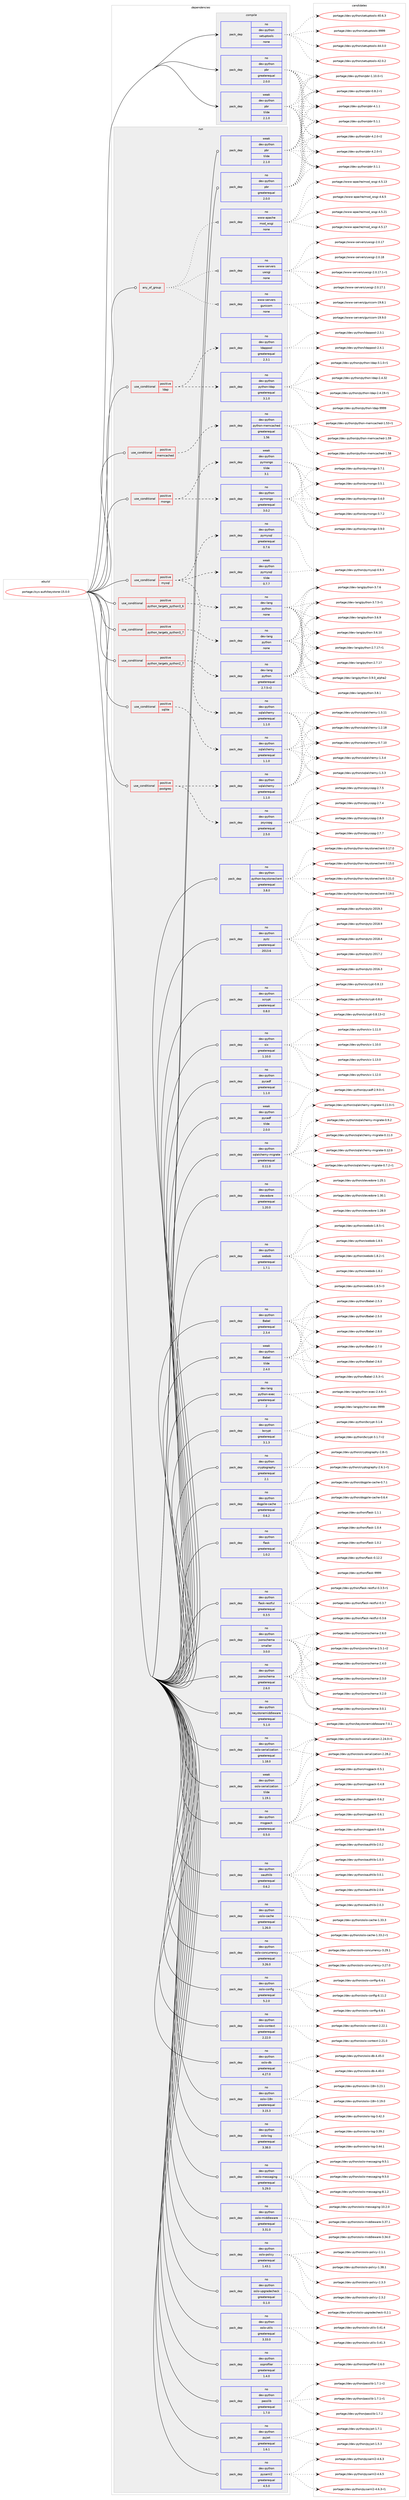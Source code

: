 digraph prolog {

# *************
# Graph options
# *************

newrank=true;
concentrate=true;
compound=true;
graph [rankdir=LR,fontname=Helvetica,fontsize=10,ranksep=1.5];#, ranksep=2.5, nodesep=0.2];
edge  [arrowhead=vee];
node  [fontname=Helvetica,fontsize=10];

# **********
# The ebuild
# **********

subgraph cluster_leftcol {
color=gray;
label=<<i>ebuild</i>>;
id [label="portage://sys-auth/keystone-15.0.0", color=red, width=4, href="../sys-auth/keystone-15.0.0.svg"];
}

# ****************
# The dependencies
# ****************

subgraph cluster_midcol {
color=gray;
label=<<i>dependencies</i>>;
subgraph cluster_compile {
fillcolor="#eeeeee";
style=filled;
label=<<i>compile</i>>;
subgraph pack52260 {
dependency66908 [label=<<TABLE BORDER="0" CELLBORDER="1" CELLSPACING="0" CELLPADDING="4" WIDTH="220"><TR><TD ROWSPAN="6" CELLPADDING="30">pack_dep</TD></TR><TR><TD WIDTH="110">no</TD></TR><TR><TD>dev-python</TD></TR><TR><TD>pbr</TD></TR><TR><TD>greaterequal</TD></TR><TR><TD>2.0.0</TD></TR></TABLE>>, shape=none, color=blue];
}
id:e -> dependency66908:w [weight=20,style="solid",arrowhead="vee"];
subgraph pack52261 {
dependency66909 [label=<<TABLE BORDER="0" CELLBORDER="1" CELLSPACING="0" CELLPADDING="4" WIDTH="220"><TR><TD ROWSPAN="6" CELLPADDING="30">pack_dep</TD></TR><TR><TD WIDTH="110">no</TD></TR><TR><TD>dev-python</TD></TR><TR><TD>setuptools</TD></TR><TR><TD>none</TD></TR><TR><TD></TD></TR></TABLE>>, shape=none, color=blue];
}
id:e -> dependency66909:w [weight=20,style="solid",arrowhead="vee"];
subgraph pack52262 {
dependency66910 [label=<<TABLE BORDER="0" CELLBORDER="1" CELLSPACING="0" CELLPADDING="4" WIDTH="220"><TR><TD ROWSPAN="6" CELLPADDING="30">pack_dep</TD></TR><TR><TD WIDTH="110">weak</TD></TR><TR><TD>dev-python</TD></TR><TR><TD>pbr</TD></TR><TR><TD>tilde</TD></TR><TR><TD>2.1.0</TD></TR></TABLE>>, shape=none, color=blue];
}
id:e -> dependency66910:w [weight=20,style="solid",arrowhead="vee"];
}
subgraph cluster_compileandrun {
fillcolor="#eeeeee";
style=filled;
label=<<i>compile and run</i>>;
}
subgraph cluster_run {
fillcolor="#eeeeee";
style=filled;
label=<<i>run</i>>;
subgraph any1377 {
dependency66911 [label=<<TABLE BORDER="0" CELLBORDER="1" CELLSPACING="0" CELLPADDING="4"><TR><TD CELLPADDING="10">any_of_group</TD></TR></TABLE>>, shape=none, color=red];subgraph pack52263 {
dependency66912 [label=<<TABLE BORDER="0" CELLBORDER="1" CELLSPACING="0" CELLPADDING="4" WIDTH="220"><TR><TD ROWSPAN="6" CELLPADDING="30">pack_dep</TD></TR><TR><TD WIDTH="110">no</TD></TR><TR><TD>www-servers</TD></TR><TR><TD>uwsgi</TD></TR><TR><TD>none</TD></TR><TR><TD></TD></TR></TABLE>>, shape=none, color=blue];
}
dependency66911:e -> dependency66912:w [weight=20,style="dotted",arrowhead="oinv"];
subgraph pack52264 {
dependency66913 [label=<<TABLE BORDER="0" CELLBORDER="1" CELLSPACING="0" CELLPADDING="4" WIDTH="220"><TR><TD ROWSPAN="6" CELLPADDING="30">pack_dep</TD></TR><TR><TD WIDTH="110">no</TD></TR><TR><TD>www-apache</TD></TR><TR><TD>mod_wsgi</TD></TR><TR><TD>none</TD></TR><TR><TD></TD></TR></TABLE>>, shape=none, color=blue];
}
dependency66911:e -> dependency66913:w [weight=20,style="dotted",arrowhead="oinv"];
subgraph pack52265 {
dependency66914 [label=<<TABLE BORDER="0" CELLBORDER="1" CELLSPACING="0" CELLPADDING="4" WIDTH="220"><TR><TD ROWSPAN="6" CELLPADDING="30">pack_dep</TD></TR><TR><TD WIDTH="110">no</TD></TR><TR><TD>www-servers</TD></TR><TR><TD>gunicorn</TD></TR><TR><TD>none</TD></TR><TR><TD></TD></TR></TABLE>>, shape=none, color=blue];
}
dependency66911:e -> dependency66914:w [weight=20,style="dotted",arrowhead="oinv"];
}
id:e -> dependency66911:w [weight=20,style="solid",arrowhead="odot"];
subgraph cond13199 {
dependency66915 [label=<<TABLE BORDER="0" CELLBORDER="1" CELLSPACING="0" CELLPADDING="4"><TR><TD ROWSPAN="3" CELLPADDING="10">use_conditional</TD></TR><TR><TD>positive</TD></TR><TR><TD>ldap</TD></TR></TABLE>>, shape=none, color=red];
subgraph pack52266 {
dependency66916 [label=<<TABLE BORDER="0" CELLBORDER="1" CELLSPACING="0" CELLPADDING="4" WIDTH="220"><TR><TD ROWSPAN="6" CELLPADDING="30">pack_dep</TD></TR><TR><TD WIDTH="110">no</TD></TR><TR><TD>dev-python</TD></TR><TR><TD>python-ldap</TD></TR><TR><TD>greaterequal</TD></TR><TR><TD>3.1.0</TD></TR></TABLE>>, shape=none, color=blue];
}
dependency66915:e -> dependency66916:w [weight=20,style="dashed",arrowhead="vee"];
subgraph pack52267 {
dependency66917 [label=<<TABLE BORDER="0" CELLBORDER="1" CELLSPACING="0" CELLPADDING="4" WIDTH="220"><TR><TD ROWSPAN="6" CELLPADDING="30">pack_dep</TD></TR><TR><TD WIDTH="110">no</TD></TR><TR><TD>dev-python</TD></TR><TR><TD>ldappool</TD></TR><TR><TD>greaterequal</TD></TR><TR><TD>2.3.1</TD></TR></TABLE>>, shape=none, color=blue];
}
dependency66915:e -> dependency66917:w [weight=20,style="dashed",arrowhead="vee"];
}
id:e -> dependency66915:w [weight=20,style="solid",arrowhead="odot"];
subgraph cond13200 {
dependency66918 [label=<<TABLE BORDER="0" CELLBORDER="1" CELLSPACING="0" CELLPADDING="4"><TR><TD ROWSPAN="3" CELLPADDING="10">use_conditional</TD></TR><TR><TD>positive</TD></TR><TR><TD>memcached</TD></TR></TABLE>>, shape=none, color=red];
subgraph pack52268 {
dependency66919 [label=<<TABLE BORDER="0" CELLBORDER="1" CELLSPACING="0" CELLPADDING="4" WIDTH="220"><TR><TD ROWSPAN="6" CELLPADDING="30">pack_dep</TD></TR><TR><TD WIDTH="110">no</TD></TR><TR><TD>dev-python</TD></TR><TR><TD>python-memcached</TD></TR><TR><TD>greaterequal</TD></TR><TR><TD>1.56</TD></TR></TABLE>>, shape=none, color=blue];
}
dependency66918:e -> dependency66919:w [weight=20,style="dashed",arrowhead="vee"];
}
id:e -> dependency66918:w [weight=20,style="solid",arrowhead="odot"];
subgraph cond13201 {
dependency66920 [label=<<TABLE BORDER="0" CELLBORDER="1" CELLSPACING="0" CELLPADDING="4"><TR><TD ROWSPAN="3" CELLPADDING="10">use_conditional</TD></TR><TR><TD>positive</TD></TR><TR><TD>mongo</TD></TR></TABLE>>, shape=none, color=red];
subgraph pack52269 {
dependency66921 [label=<<TABLE BORDER="0" CELLBORDER="1" CELLSPACING="0" CELLPADDING="4" WIDTH="220"><TR><TD ROWSPAN="6" CELLPADDING="30">pack_dep</TD></TR><TR><TD WIDTH="110">no</TD></TR><TR><TD>dev-python</TD></TR><TR><TD>pymongo</TD></TR><TR><TD>greaterequal</TD></TR><TR><TD>3.0.2</TD></TR></TABLE>>, shape=none, color=blue];
}
dependency66920:e -> dependency66921:w [weight=20,style="dashed",arrowhead="vee"];
subgraph pack52270 {
dependency66922 [label=<<TABLE BORDER="0" CELLBORDER="1" CELLSPACING="0" CELLPADDING="4" WIDTH="220"><TR><TD ROWSPAN="6" CELLPADDING="30">pack_dep</TD></TR><TR><TD WIDTH="110">weak</TD></TR><TR><TD>dev-python</TD></TR><TR><TD>pymongo</TD></TR><TR><TD>tilde</TD></TR><TR><TD>3.1</TD></TR></TABLE>>, shape=none, color=blue];
}
dependency66920:e -> dependency66922:w [weight=20,style="dashed",arrowhead="vee"];
}
id:e -> dependency66920:w [weight=20,style="solid",arrowhead="odot"];
subgraph cond13202 {
dependency66923 [label=<<TABLE BORDER="0" CELLBORDER="1" CELLSPACING="0" CELLPADDING="4"><TR><TD ROWSPAN="3" CELLPADDING="10">use_conditional</TD></TR><TR><TD>positive</TD></TR><TR><TD>mysql</TD></TR></TABLE>>, shape=none, color=red];
subgraph pack52271 {
dependency66924 [label=<<TABLE BORDER="0" CELLBORDER="1" CELLSPACING="0" CELLPADDING="4" WIDTH="220"><TR><TD ROWSPAN="6" CELLPADDING="30">pack_dep</TD></TR><TR><TD WIDTH="110">no</TD></TR><TR><TD>dev-python</TD></TR><TR><TD>pymysql</TD></TR><TR><TD>greaterequal</TD></TR><TR><TD>0.7.6</TD></TR></TABLE>>, shape=none, color=blue];
}
dependency66923:e -> dependency66924:w [weight=20,style="dashed",arrowhead="vee"];
subgraph pack52272 {
dependency66925 [label=<<TABLE BORDER="0" CELLBORDER="1" CELLSPACING="0" CELLPADDING="4" WIDTH="220"><TR><TD ROWSPAN="6" CELLPADDING="30">pack_dep</TD></TR><TR><TD WIDTH="110">weak</TD></TR><TR><TD>dev-python</TD></TR><TR><TD>pymysql</TD></TR><TR><TD>tilde</TD></TR><TR><TD>0.7.7</TD></TR></TABLE>>, shape=none, color=blue];
}
dependency66923:e -> dependency66925:w [weight=20,style="dashed",arrowhead="vee"];
subgraph pack52273 {
dependency66926 [label=<<TABLE BORDER="0" CELLBORDER="1" CELLSPACING="0" CELLPADDING="4" WIDTH="220"><TR><TD ROWSPAN="6" CELLPADDING="30">pack_dep</TD></TR><TR><TD WIDTH="110">no</TD></TR><TR><TD>dev-python</TD></TR><TR><TD>sqlalchemy</TD></TR><TR><TD>greaterequal</TD></TR><TR><TD>1.1.0</TD></TR></TABLE>>, shape=none, color=blue];
}
dependency66923:e -> dependency66926:w [weight=20,style="dashed",arrowhead="vee"];
}
id:e -> dependency66923:w [weight=20,style="solid",arrowhead="odot"];
subgraph cond13203 {
dependency66927 [label=<<TABLE BORDER="0" CELLBORDER="1" CELLSPACING="0" CELLPADDING="4"><TR><TD ROWSPAN="3" CELLPADDING="10">use_conditional</TD></TR><TR><TD>positive</TD></TR><TR><TD>postgres</TD></TR></TABLE>>, shape=none, color=red];
subgraph pack52274 {
dependency66928 [label=<<TABLE BORDER="0" CELLBORDER="1" CELLSPACING="0" CELLPADDING="4" WIDTH="220"><TR><TD ROWSPAN="6" CELLPADDING="30">pack_dep</TD></TR><TR><TD WIDTH="110">no</TD></TR><TR><TD>dev-python</TD></TR><TR><TD>psycopg</TD></TR><TR><TD>greaterequal</TD></TR><TR><TD>2.5.0</TD></TR></TABLE>>, shape=none, color=blue];
}
dependency66927:e -> dependency66928:w [weight=20,style="dashed",arrowhead="vee"];
subgraph pack52275 {
dependency66929 [label=<<TABLE BORDER="0" CELLBORDER="1" CELLSPACING="0" CELLPADDING="4" WIDTH="220"><TR><TD ROWSPAN="6" CELLPADDING="30">pack_dep</TD></TR><TR><TD WIDTH="110">no</TD></TR><TR><TD>dev-python</TD></TR><TR><TD>sqlalchemy</TD></TR><TR><TD>greaterequal</TD></TR><TR><TD>1.1.0</TD></TR></TABLE>>, shape=none, color=blue];
}
dependency66927:e -> dependency66929:w [weight=20,style="dashed",arrowhead="vee"];
}
id:e -> dependency66927:w [weight=20,style="solid",arrowhead="odot"];
subgraph cond13204 {
dependency66930 [label=<<TABLE BORDER="0" CELLBORDER="1" CELLSPACING="0" CELLPADDING="4"><TR><TD ROWSPAN="3" CELLPADDING="10">use_conditional</TD></TR><TR><TD>positive</TD></TR><TR><TD>python_targets_python2_7</TD></TR></TABLE>>, shape=none, color=red];
subgraph pack52276 {
dependency66931 [label=<<TABLE BORDER="0" CELLBORDER="1" CELLSPACING="0" CELLPADDING="4" WIDTH="220"><TR><TD ROWSPAN="6" CELLPADDING="30">pack_dep</TD></TR><TR><TD WIDTH="110">no</TD></TR><TR><TD>dev-lang</TD></TR><TR><TD>python</TD></TR><TR><TD>greaterequal</TD></TR><TR><TD>2.7.5-r2</TD></TR></TABLE>>, shape=none, color=blue];
}
dependency66930:e -> dependency66931:w [weight=20,style="dashed",arrowhead="vee"];
}
id:e -> dependency66930:w [weight=20,style="solid",arrowhead="odot"];
subgraph cond13205 {
dependency66932 [label=<<TABLE BORDER="0" CELLBORDER="1" CELLSPACING="0" CELLPADDING="4"><TR><TD ROWSPAN="3" CELLPADDING="10">use_conditional</TD></TR><TR><TD>positive</TD></TR><TR><TD>python_targets_python3_6</TD></TR></TABLE>>, shape=none, color=red];
subgraph pack52277 {
dependency66933 [label=<<TABLE BORDER="0" CELLBORDER="1" CELLSPACING="0" CELLPADDING="4" WIDTH="220"><TR><TD ROWSPAN="6" CELLPADDING="30">pack_dep</TD></TR><TR><TD WIDTH="110">no</TD></TR><TR><TD>dev-lang</TD></TR><TR><TD>python</TD></TR><TR><TD>none</TD></TR><TR><TD></TD></TR></TABLE>>, shape=none, color=blue];
}
dependency66932:e -> dependency66933:w [weight=20,style="dashed",arrowhead="vee"];
}
id:e -> dependency66932:w [weight=20,style="solid",arrowhead="odot"];
subgraph cond13206 {
dependency66934 [label=<<TABLE BORDER="0" CELLBORDER="1" CELLSPACING="0" CELLPADDING="4"><TR><TD ROWSPAN="3" CELLPADDING="10">use_conditional</TD></TR><TR><TD>positive</TD></TR><TR><TD>python_targets_python3_7</TD></TR></TABLE>>, shape=none, color=red];
subgraph pack52278 {
dependency66935 [label=<<TABLE BORDER="0" CELLBORDER="1" CELLSPACING="0" CELLPADDING="4" WIDTH="220"><TR><TD ROWSPAN="6" CELLPADDING="30">pack_dep</TD></TR><TR><TD WIDTH="110">no</TD></TR><TR><TD>dev-lang</TD></TR><TR><TD>python</TD></TR><TR><TD>none</TD></TR><TR><TD></TD></TR></TABLE>>, shape=none, color=blue];
}
dependency66934:e -> dependency66935:w [weight=20,style="dashed",arrowhead="vee"];
}
id:e -> dependency66934:w [weight=20,style="solid",arrowhead="odot"];
subgraph cond13207 {
dependency66936 [label=<<TABLE BORDER="0" CELLBORDER="1" CELLSPACING="0" CELLPADDING="4"><TR><TD ROWSPAN="3" CELLPADDING="10">use_conditional</TD></TR><TR><TD>positive</TD></TR><TR><TD>sqlite</TD></TR></TABLE>>, shape=none, color=red];
subgraph pack52279 {
dependency66937 [label=<<TABLE BORDER="0" CELLBORDER="1" CELLSPACING="0" CELLPADDING="4" WIDTH="220"><TR><TD ROWSPAN="6" CELLPADDING="30">pack_dep</TD></TR><TR><TD WIDTH="110">no</TD></TR><TR><TD>dev-python</TD></TR><TR><TD>sqlalchemy</TD></TR><TR><TD>greaterequal</TD></TR><TR><TD>1.1.0</TD></TR></TABLE>>, shape=none, color=blue];
}
dependency66936:e -> dependency66937:w [weight=20,style="dashed",arrowhead="vee"];
}
id:e -> dependency66936:w [weight=20,style="solid",arrowhead="odot"];
subgraph pack52280 {
dependency66938 [label=<<TABLE BORDER="0" CELLBORDER="1" CELLSPACING="0" CELLPADDING="4" WIDTH="220"><TR><TD ROWSPAN="6" CELLPADDING="30">pack_dep</TD></TR><TR><TD WIDTH="110">no</TD></TR><TR><TD>dev-lang</TD></TR><TR><TD>python-exec</TD></TR><TR><TD>greaterequal</TD></TR><TR><TD>2</TD></TR></TABLE>>, shape=none, color=blue];
}
id:e -> dependency66938:w [weight=20,style="solid",arrowhead="odot"];
subgraph pack52281 {
dependency66939 [label=<<TABLE BORDER="0" CELLBORDER="1" CELLSPACING="0" CELLPADDING="4" WIDTH="220"><TR><TD ROWSPAN="6" CELLPADDING="30">pack_dep</TD></TR><TR><TD WIDTH="110">no</TD></TR><TR><TD>dev-python</TD></TR><TR><TD>Babel</TD></TR><TR><TD>greaterequal</TD></TR><TR><TD>2.3.4</TD></TR></TABLE>>, shape=none, color=blue];
}
id:e -> dependency66939:w [weight=20,style="solid",arrowhead="odot"];
subgraph pack52282 {
dependency66940 [label=<<TABLE BORDER="0" CELLBORDER="1" CELLSPACING="0" CELLPADDING="4" WIDTH="220"><TR><TD ROWSPAN="6" CELLPADDING="30">pack_dep</TD></TR><TR><TD WIDTH="110">no</TD></TR><TR><TD>dev-python</TD></TR><TR><TD>bcrypt</TD></TR><TR><TD>greaterequal</TD></TR><TR><TD>3.1.3</TD></TR></TABLE>>, shape=none, color=blue];
}
id:e -> dependency66940:w [weight=20,style="solid",arrowhead="odot"];
subgraph pack52283 {
dependency66941 [label=<<TABLE BORDER="0" CELLBORDER="1" CELLSPACING="0" CELLPADDING="4" WIDTH="220"><TR><TD ROWSPAN="6" CELLPADDING="30">pack_dep</TD></TR><TR><TD WIDTH="110">no</TD></TR><TR><TD>dev-python</TD></TR><TR><TD>cryptography</TD></TR><TR><TD>greaterequal</TD></TR><TR><TD>2.1</TD></TR></TABLE>>, shape=none, color=blue];
}
id:e -> dependency66941:w [weight=20,style="solid",arrowhead="odot"];
subgraph pack52284 {
dependency66942 [label=<<TABLE BORDER="0" CELLBORDER="1" CELLSPACING="0" CELLPADDING="4" WIDTH="220"><TR><TD ROWSPAN="6" CELLPADDING="30">pack_dep</TD></TR><TR><TD WIDTH="110">no</TD></TR><TR><TD>dev-python</TD></TR><TR><TD>dogpile-cache</TD></TR><TR><TD>greaterequal</TD></TR><TR><TD>0.6.2</TD></TR></TABLE>>, shape=none, color=blue];
}
id:e -> dependency66942:w [weight=20,style="solid",arrowhead="odot"];
subgraph pack52285 {
dependency66943 [label=<<TABLE BORDER="0" CELLBORDER="1" CELLSPACING="0" CELLPADDING="4" WIDTH="220"><TR><TD ROWSPAN="6" CELLPADDING="30">pack_dep</TD></TR><TR><TD WIDTH="110">no</TD></TR><TR><TD>dev-python</TD></TR><TR><TD>flask</TD></TR><TR><TD>greaterequal</TD></TR><TR><TD>1.0.2</TD></TR></TABLE>>, shape=none, color=blue];
}
id:e -> dependency66943:w [weight=20,style="solid",arrowhead="odot"];
subgraph pack52286 {
dependency66944 [label=<<TABLE BORDER="0" CELLBORDER="1" CELLSPACING="0" CELLPADDING="4" WIDTH="220"><TR><TD ROWSPAN="6" CELLPADDING="30">pack_dep</TD></TR><TR><TD WIDTH="110">no</TD></TR><TR><TD>dev-python</TD></TR><TR><TD>flask-restful</TD></TR><TR><TD>greaterequal</TD></TR><TR><TD>0.3.5</TD></TR></TABLE>>, shape=none, color=blue];
}
id:e -> dependency66944:w [weight=20,style="solid",arrowhead="odot"];
subgraph pack52287 {
dependency66945 [label=<<TABLE BORDER="0" CELLBORDER="1" CELLSPACING="0" CELLPADDING="4" WIDTH="220"><TR><TD ROWSPAN="6" CELLPADDING="30">pack_dep</TD></TR><TR><TD WIDTH="110">no</TD></TR><TR><TD>dev-python</TD></TR><TR><TD>jsonschema</TD></TR><TR><TD>greaterequal</TD></TR><TR><TD>2.6.0</TD></TR></TABLE>>, shape=none, color=blue];
}
id:e -> dependency66945:w [weight=20,style="solid",arrowhead="odot"];
subgraph pack52288 {
dependency66946 [label=<<TABLE BORDER="0" CELLBORDER="1" CELLSPACING="0" CELLPADDING="4" WIDTH="220"><TR><TD ROWSPAN="6" CELLPADDING="30">pack_dep</TD></TR><TR><TD WIDTH="110">no</TD></TR><TR><TD>dev-python</TD></TR><TR><TD>jsonschema</TD></TR><TR><TD>smaller</TD></TR><TR><TD>3.0.0</TD></TR></TABLE>>, shape=none, color=blue];
}
id:e -> dependency66946:w [weight=20,style="solid",arrowhead="odot"];
subgraph pack52289 {
dependency66947 [label=<<TABLE BORDER="0" CELLBORDER="1" CELLSPACING="0" CELLPADDING="4" WIDTH="220"><TR><TD ROWSPAN="6" CELLPADDING="30">pack_dep</TD></TR><TR><TD WIDTH="110">no</TD></TR><TR><TD>dev-python</TD></TR><TR><TD>keystonemiddleware</TD></TR><TR><TD>greaterequal</TD></TR><TR><TD>5.1.0</TD></TR></TABLE>>, shape=none, color=blue];
}
id:e -> dependency66947:w [weight=20,style="solid",arrowhead="odot"];
subgraph pack52290 {
dependency66948 [label=<<TABLE BORDER="0" CELLBORDER="1" CELLSPACING="0" CELLPADDING="4" WIDTH="220"><TR><TD ROWSPAN="6" CELLPADDING="30">pack_dep</TD></TR><TR><TD WIDTH="110">no</TD></TR><TR><TD>dev-python</TD></TR><TR><TD>msgpack</TD></TR><TR><TD>greaterequal</TD></TR><TR><TD>0.5.0</TD></TR></TABLE>>, shape=none, color=blue];
}
id:e -> dependency66948:w [weight=20,style="solid",arrowhead="odot"];
subgraph pack52291 {
dependency66949 [label=<<TABLE BORDER="0" CELLBORDER="1" CELLSPACING="0" CELLPADDING="4" WIDTH="220"><TR><TD ROWSPAN="6" CELLPADDING="30">pack_dep</TD></TR><TR><TD WIDTH="110">no</TD></TR><TR><TD>dev-python</TD></TR><TR><TD>oauthlib</TD></TR><TR><TD>greaterequal</TD></TR><TR><TD>0.6.2</TD></TR></TABLE>>, shape=none, color=blue];
}
id:e -> dependency66949:w [weight=20,style="solid",arrowhead="odot"];
subgraph pack52292 {
dependency66950 [label=<<TABLE BORDER="0" CELLBORDER="1" CELLSPACING="0" CELLPADDING="4" WIDTH="220"><TR><TD ROWSPAN="6" CELLPADDING="30">pack_dep</TD></TR><TR><TD WIDTH="110">no</TD></TR><TR><TD>dev-python</TD></TR><TR><TD>oslo-cache</TD></TR><TR><TD>greaterequal</TD></TR><TR><TD>1.26.0</TD></TR></TABLE>>, shape=none, color=blue];
}
id:e -> dependency66950:w [weight=20,style="solid",arrowhead="odot"];
subgraph pack52293 {
dependency66951 [label=<<TABLE BORDER="0" CELLBORDER="1" CELLSPACING="0" CELLPADDING="4" WIDTH="220"><TR><TD ROWSPAN="6" CELLPADDING="30">pack_dep</TD></TR><TR><TD WIDTH="110">no</TD></TR><TR><TD>dev-python</TD></TR><TR><TD>oslo-concurrency</TD></TR><TR><TD>greaterequal</TD></TR><TR><TD>3.26.0</TD></TR></TABLE>>, shape=none, color=blue];
}
id:e -> dependency66951:w [weight=20,style="solid",arrowhead="odot"];
subgraph pack52294 {
dependency66952 [label=<<TABLE BORDER="0" CELLBORDER="1" CELLSPACING="0" CELLPADDING="4" WIDTH="220"><TR><TD ROWSPAN="6" CELLPADDING="30">pack_dep</TD></TR><TR><TD WIDTH="110">no</TD></TR><TR><TD>dev-python</TD></TR><TR><TD>oslo-config</TD></TR><TR><TD>greaterequal</TD></TR><TR><TD>5.2.0</TD></TR></TABLE>>, shape=none, color=blue];
}
id:e -> dependency66952:w [weight=20,style="solid",arrowhead="odot"];
subgraph pack52295 {
dependency66953 [label=<<TABLE BORDER="0" CELLBORDER="1" CELLSPACING="0" CELLPADDING="4" WIDTH="220"><TR><TD ROWSPAN="6" CELLPADDING="30">pack_dep</TD></TR><TR><TD WIDTH="110">no</TD></TR><TR><TD>dev-python</TD></TR><TR><TD>oslo-context</TD></TR><TR><TD>greaterequal</TD></TR><TR><TD>2.22.0</TD></TR></TABLE>>, shape=none, color=blue];
}
id:e -> dependency66953:w [weight=20,style="solid",arrowhead="odot"];
subgraph pack52296 {
dependency66954 [label=<<TABLE BORDER="0" CELLBORDER="1" CELLSPACING="0" CELLPADDING="4" WIDTH="220"><TR><TD ROWSPAN="6" CELLPADDING="30">pack_dep</TD></TR><TR><TD WIDTH="110">no</TD></TR><TR><TD>dev-python</TD></TR><TR><TD>oslo-db</TD></TR><TR><TD>greaterequal</TD></TR><TR><TD>4.27.0</TD></TR></TABLE>>, shape=none, color=blue];
}
id:e -> dependency66954:w [weight=20,style="solid",arrowhead="odot"];
subgraph pack52297 {
dependency66955 [label=<<TABLE BORDER="0" CELLBORDER="1" CELLSPACING="0" CELLPADDING="4" WIDTH="220"><TR><TD ROWSPAN="6" CELLPADDING="30">pack_dep</TD></TR><TR><TD WIDTH="110">no</TD></TR><TR><TD>dev-python</TD></TR><TR><TD>oslo-i18n</TD></TR><TR><TD>greaterequal</TD></TR><TR><TD>3.15.3</TD></TR></TABLE>>, shape=none, color=blue];
}
id:e -> dependency66955:w [weight=20,style="solid",arrowhead="odot"];
subgraph pack52298 {
dependency66956 [label=<<TABLE BORDER="0" CELLBORDER="1" CELLSPACING="0" CELLPADDING="4" WIDTH="220"><TR><TD ROWSPAN="6" CELLPADDING="30">pack_dep</TD></TR><TR><TD WIDTH="110">no</TD></TR><TR><TD>dev-python</TD></TR><TR><TD>oslo-log</TD></TR><TR><TD>greaterequal</TD></TR><TR><TD>3.38.0</TD></TR></TABLE>>, shape=none, color=blue];
}
id:e -> dependency66956:w [weight=20,style="solid",arrowhead="odot"];
subgraph pack52299 {
dependency66957 [label=<<TABLE BORDER="0" CELLBORDER="1" CELLSPACING="0" CELLPADDING="4" WIDTH="220"><TR><TD ROWSPAN="6" CELLPADDING="30">pack_dep</TD></TR><TR><TD WIDTH="110">no</TD></TR><TR><TD>dev-python</TD></TR><TR><TD>oslo-messaging</TD></TR><TR><TD>greaterequal</TD></TR><TR><TD>5.29.0</TD></TR></TABLE>>, shape=none, color=blue];
}
id:e -> dependency66957:w [weight=20,style="solid",arrowhead="odot"];
subgraph pack52300 {
dependency66958 [label=<<TABLE BORDER="0" CELLBORDER="1" CELLSPACING="0" CELLPADDING="4" WIDTH="220"><TR><TD ROWSPAN="6" CELLPADDING="30">pack_dep</TD></TR><TR><TD WIDTH="110">no</TD></TR><TR><TD>dev-python</TD></TR><TR><TD>oslo-middleware</TD></TR><TR><TD>greaterequal</TD></TR><TR><TD>3.31.0</TD></TR></TABLE>>, shape=none, color=blue];
}
id:e -> dependency66958:w [weight=20,style="solid",arrowhead="odot"];
subgraph pack52301 {
dependency66959 [label=<<TABLE BORDER="0" CELLBORDER="1" CELLSPACING="0" CELLPADDING="4" WIDTH="220"><TR><TD ROWSPAN="6" CELLPADDING="30">pack_dep</TD></TR><TR><TD WIDTH="110">no</TD></TR><TR><TD>dev-python</TD></TR><TR><TD>oslo-policy</TD></TR><TR><TD>greaterequal</TD></TR><TR><TD>1.43.1</TD></TR></TABLE>>, shape=none, color=blue];
}
id:e -> dependency66959:w [weight=20,style="solid",arrowhead="odot"];
subgraph pack52302 {
dependency66960 [label=<<TABLE BORDER="0" CELLBORDER="1" CELLSPACING="0" CELLPADDING="4" WIDTH="220"><TR><TD ROWSPAN="6" CELLPADDING="30">pack_dep</TD></TR><TR><TD WIDTH="110">no</TD></TR><TR><TD>dev-python</TD></TR><TR><TD>oslo-serialization</TD></TR><TR><TD>greaterequal</TD></TR><TR><TD>1.18.0</TD></TR></TABLE>>, shape=none, color=blue];
}
id:e -> dependency66960:w [weight=20,style="solid",arrowhead="odot"];
subgraph pack52303 {
dependency66961 [label=<<TABLE BORDER="0" CELLBORDER="1" CELLSPACING="0" CELLPADDING="4" WIDTH="220"><TR><TD ROWSPAN="6" CELLPADDING="30">pack_dep</TD></TR><TR><TD WIDTH="110">no</TD></TR><TR><TD>dev-python</TD></TR><TR><TD>oslo-upgradecheck</TD></TR><TR><TD>greaterequal</TD></TR><TR><TD>0.1.0</TD></TR></TABLE>>, shape=none, color=blue];
}
id:e -> dependency66961:w [weight=20,style="solid",arrowhead="odot"];
subgraph pack52304 {
dependency66962 [label=<<TABLE BORDER="0" CELLBORDER="1" CELLSPACING="0" CELLPADDING="4" WIDTH="220"><TR><TD ROWSPAN="6" CELLPADDING="30">pack_dep</TD></TR><TR><TD WIDTH="110">no</TD></TR><TR><TD>dev-python</TD></TR><TR><TD>oslo-utils</TD></TR><TR><TD>greaterequal</TD></TR><TR><TD>3.33.0</TD></TR></TABLE>>, shape=none, color=blue];
}
id:e -> dependency66962:w [weight=20,style="solid",arrowhead="odot"];
subgraph pack52305 {
dependency66963 [label=<<TABLE BORDER="0" CELLBORDER="1" CELLSPACING="0" CELLPADDING="4" WIDTH="220"><TR><TD ROWSPAN="6" CELLPADDING="30">pack_dep</TD></TR><TR><TD WIDTH="110">no</TD></TR><TR><TD>dev-python</TD></TR><TR><TD>osprofiler</TD></TR><TR><TD>greaterequal</TD></TR><TR><TD>1.4.0</TD></TR></TABLE>>, shape=none, color=blue];
}
id:e -> dependency66963:w [weight=20,style="solid",arrowhead="odot"];
subgraph pack52306 {
dependency66964 [label=<<TABLE BORDER="0" CELLBORDER="1" CELLSPACING="0" CELLPADDING="4" WIDTH="220"><TR><TD ROWSPAN="6" CELLPADDING="30">pack_dep</TD></TR><TR><TD WIDTH="110">no</TD></TR><TR><TD>dev-python</TD></TR><TR><TD>passlib</TD></TR><TR><TD>greaterequal</TD></TR><TR><TD>1.7.0</TD></TR></TABLE>>, shape=none, color=blue];
}
id:e -> dependency66964:w [weight=20,style="solid",arrowhead="odot"];
subgraph pack52307 {
dependency66965 [label=<<TABLE BORDER="0" CELLBORDER="1" CELLSPACING="0" CELLPADDING="4" WIDTH="220"><TR><TD ROWSPAN="6" CELLPADDING="30">pack_dep</TD></TR><TR><TD WIDTH="110">no</TD></TR><TR><TD>dev-python</TD></TR><TR><TD>pbr</TD></TR><TR><TD>greaterequal</TD></TR><TR><TD>2.0.0</TD></TR></TABLE>>, shape=none, color=blue];
}
id:e -> dependency66965:w [weight=20,style="solid",arrowhead="odot"];
subgraph pack52308 {
dependency66966 [label=<<TABLE BORDER="0" CELLBORDER="1" CELLSPACING="0" CELLPADDING="4" WIDTH="220"><TR><TD ROWSPAN="6" CELLPADDING="30">pack_dep</TD></TR><TR><TD WIDTH="110">no</TD></TR><TR><TD>dev-python</TD></TR><TR><TD>pycadf</TD></TR><TR><TD>greaterequal</TD></TR><TR><TD>1.1.0</TD></TR></TABLE>>, shape=none, color=blue];
}
id:e -> dependency66966:w [weight=20,style="solid",arrowhead="odot"];
subgraph pack52309 {
dependency66967 [label=<<TABLE BORDER="0" CELLBORDER="1" CELLSPACING="0" CELLPADDING="4" WIDTH="220"><TR><TD ROWSPAN="6" CELLPADDING="30">pack_dep</TD></TR><TR><TD WIDTH="110">no</TD></TR><TR><TD>dev-python</TD></TR><TR><TD>pyjwt</TD></TR><TR><TD>greaterequal</TD></TR><TR><TD>1.6.1</TD></TR></TABLE>>, shape=none, color=blue];
}
id:e -> dependency66967:w [weight=20,style="solid",arrowhead="odot"];
subgraph pack52310 {
dependency66968 [label=<<TABLE BORDER="0" CELLBORDER="1" CELLSPACING="0" CELLPADDING="4" WIDTH="220"><TR><TD ROWSPAN="6" CELLPADDING="30">pack_dep</TD></TR><TR><TD WIDTH="110">no</TD></TR><TR><TD>dev-python</TD></TR><TR><TD>pysaml2</TD></TR><TR><TD>greaterequal</TD></TR><TR><TD>4.5.0</TD></TR></TABLE>>, shape=none, color=blue];
}
id:e -> dependency66968:w [weight=20,style="solid",arrowhead="odot"];
subgraph pack52311 {
dependency66969 [label=<<TABLE BORDER="0" CELLBORDER="1" CELLSPACING="0" CELLPADDING="4" WIDTH="220"><TR><TD ROWSPAN="6" CELLPADDING="30">pack_dep</TD></TR><TR><TD WIDTH="110">no</TD></TR><TR><TD>dev-python</TD></TR><TR><TD>python-keystoneclient</TD></TR><TR><TD>greaterequal</TD></TR><TR><TD>3.8.0</TD></TR></TABLE>>, shape=none, color=blue];
}
id:e -> dependency66969:w [weight=20,style="solid",arrowhead="odot"];
subgraph pack52312 {
dependency66970 [label=<<TABLE BORDER="0" CELLBORDER="1" CELLSPACING="0" CELLPADDING="4" WIDTH="220"><TR><TD ROWSPAN="6" CELLPADDING="30">pack_dep</TD></TR><TR><TD WIDTH="110">no</TD></TR><TR><TD>dev-python</TD></TR><TR><TD>pytz</TD></TR><TR><TD>greaterequal</TD></TR><TR><TD>2013.6</TD></TR></TABLE>>, shape=none, color=blue];
}
id:e -> dependency66970:w [weight=20,style="solid",arrowhead="odot"];
subgraph pack52313 {
dependency66971 [label=<<TABLE BORDER="0" CELLBORDER="1" CELLSPACING="0" CELLPADDING="4" WIDTH="220"><TR><TD ROWSPAN="6" CELLPADDING="30">pack_dep</TD></TR><TR><TD WIDTH="110">no</TD></TR><TR><TD>dev-python</TD></TR><TR><TD>scrypt</TD></TR><TR><TD>greaterequal</TD></TR><TR><TD>0.8.0</TD></TR></TABLE>>, shape=none, color=blue];
}
id:e -> dependency66971:w [weight=20,style="solid",arrowhead="odot"];
subgraph pack52314 {
dependency66972 [label=<<TABLE BORDER="0" CELLBORDER="1" CELLSPACING="0" CELLPADDING="4" WIDTH="220"><TR><TD ROWSPAN="6" CELLPADDING="30">pack_dep</TD></TR><TR><TD WIDTH="110">no</TD></TR><TR><TD>dev-python</TD></TR><TR><TD>six</TD></TR><TR><TD>greaterequal</TD></TR><TR><TD>1.10.0</TD></TR></TABLE>>, shape=none, color=blue];
}
id:e -> dependency66972:w [weight=20,style="solid",arrowhead="odot"];
subgraph pack52315 {
dependency66973 [label=<<TABLE BORDER="0" CELLBORDER="1" CELLSPACING="0" CELLPADDING="4" WIDTH="220"><TR><TD ROWSPAN="6" CELLPADDING="30">pack_dep</TD></TR><TR><TD WIDTH="110">no</TD></TR><TR><TD>dev-python</TD></TR><TR><TD>sqlalchemy-migrate</TD></TR><TR><TD>greaterequal</TD></TR><TR><TD>0.11.0</TD></TR></TABLE>>, shape=none, color=blue];
}
id:e -> dependency66973:w [weight=20,style="solid",arrowhead="odot"];
subgraph pack52316 {
dependency66974 [label=<<TABLE BORDER="0" CELLBORDER="1" CELLSPACING="0" CELLPADDING="4" WIDTH="220"><TR><TD ROWSPAN="6" CELLPADDING="30">pack_dep</TD></TR><TR><TD WIDTH="110">no</TD></TR><TR><TD>dev-python</TD></TR><TR><TD>stevedore</TD></TR><TR><TD>greaterequal</TD></TR><TR><TD>1.20.0</TD></TR></TABLE>>, shape=none, color=blue];
}
id:e -> dependency66974:w [weight=20,style="solid",arrowhead="odot"];
subgraph pack52317 {
dependency66975 [label=<<TABLE BORDER="0" CELLBORDER="1" CELLSPACING="0" CELLPADDING="4" WIDTH="220"><TR><TD ROWSPAN="6" CELLPADDING="30">pack_dep</TD></TR><TR><TD WIDTH="110">no</TD></TR><TR><TD>dev-python</TD></TR><TR><TD>webob</TD></TR><TR><TD>greaterequal</TD></TR><TR><TD>1.7.1</TD></TR></TABLE>>, shape=none, color=blue];
}
id:e -> dependency66975:w [weight=20,style="solid",arrowhead="odot"];
subgraph pack52318 {
dependency66976 [label=<<TABLE BORDER="0" CELLBORDER="1" CELLSPACING="0" CELLPADDING="4" WIDTH="220"><TR><TD ROWSPAN="6" CELLPADDING="30">pack_dep</TD></TR><TR><TD WIDTH="110">weak</TD></TR><TR><TD>dev-python</TD></TR><TR><TD>Babel</TD></TR><TR><TD>tilde</TD></TR><TR><TD>2.4.0</TD></TR></TABLE>>, shape=none, color=blue];
}
id:e -> dependency66976:w [weight=20,style="solid",arrowhead="odot"];
subgraph pack52319 {
dependency66977 [label=<<TABLE BORDER="0" CELLBORDER="1" CELLSPACING="0" CELLPADDING="4" WIDTH="220"><TR><TD ROWSPAN="6" CELLPADDING="30">pack_dep</TD></TR><TR><TD WIDTH="110">weak</TD></TR><TR><TD>dev-python</TD></TR><TR><TD>oslo-serialization</TD></TR><TR><TD>tilde</TD></TR><TR><TD>1.19.1</TD></TR></TABLE>>, shape=none, color=blue];
}
id:e -> dependency66977:w [weight=20,style="solid",arrowhead="odot"];
subgraph pack52320 {
dependency66978 [label=<<TABLE BORDER="0" CELLBORDER="1" CELLSPACING="0" CELLPADDING="4" WIDTH="220"><TR><TD ROWSPAN="6" CELLPADDING="30">pack_dep</TD></TR><TR><TD WIDTH="110">weak</TD></TR><TR><TD>dev-python</TD></TR><TR><TD>pbr</TD></TR><TR><TD>tilde</TD></TR><TR><TD>2.1.0</TD></TR></TABLE>>, shape=none, color=blue];
}
id:e -> dependency66978:w [weight=20,style="solid",arrowhead="odot"];
subgraph pack52321 {
dependency66979 [label=<<TABLE BORDER="0" CELLBORDER="1" CELLSPACING="0" CELLPADDING="4" WIDTH="220"><TR><TD ROWSPAN="6" CELLPADDING="30">pack_dep</TD></TR><TR><TD WIDTH="110">weak</TD></TR><TR><TD>dev-python</TD></TR><TR><TD>pycadf</TD></TR><TR><TD>tilde</TD></TR><TR><TD>2.0.0</TD></TR></TABLE>>, shape=none, color=blue];
}
id:e -> dependency66979:w [weight=20,style="solid",arrowhead="odot"];
}
}

# **************
# The candidates
# **************

subgraph cluster_choices {
rank=same;
color=gray;
label=<<i>candidates</i>>;

subgraph choice52260 {
color=black;
nodesep=1;
choice100101118451121211161041111104711298114455346494649 [label="portage://dev-python/pbr-5.1.1", color=red, width=4,href="../dev-python/pbr-5.1.1.svg"];
choice1001011184511212111610411111047112981144552465046484511450 [label="portage://dev-python/pbr-4.2.0-r2", color=red, width=4,href="../dev-python/pbr-4.2.0-r2.svg"];
choice1001011184511212111610411111047112981144552465046484511449 [label="portage://dev-python/pbr-4.2.0-r1", color=red, width=4,href="../dev-python/pbr-4.2.0-r1.svg"];
choice100101118451121211161041111104711298114455246494649 [label="portage://dev-python/pbr-4.1.1", color=red, width=4,href="../dev-python/pbr-4.1.1.svg"];
choice100101118451121211161041111104711298114455146494649 [label="portage://dev-python/pbr-3.1.1", color=red, width=4,href="../dev-python/pbr-3.1.1.svg"];
choice100101118451121211161041111104711298114454946494846484511449 [label="portage://dev-python/pbr-1.10.0-r1", color=red, width=4,href="../dev-python/pbr-1.10.0-r1.svg"];
choice1001011184511212111610411111047112981144548465646504511449 [label="portage://dev-python/pbr-0.8.2-r1", color=red, width=4,href="../dev-python/pbr-0.8.2-r1.svg"];
dependency66908:e -> choice100101118451121211161041111104711298114455346494649:w [style=dotted,weight="100"];
dependency66908:e -> choice1001011184511212111610411111047112981144552465046484511450:w [style=dotted,weight="100"];
dependency66908:e -> choice1001011184511212111610411111047112981144552465046484511449:w [style=dotted,weight="100"];
dependency66908:e -> choice100101118451121211161041111104711298114455246494649:w [style=dotted,weight="100"];
dependency66908:e -> choice100101118451121211161041111104711298114455146494649:w [style=dotted,weight="100"];
dependency66908:e -> choice100101118451121211161041111104711298114454946494846484511449:w [style=dotted,weight="100"];
dependency66908:e -> choice1001011184511212111610411111047112981144548465646504511449:w [style=dotted,weight="100"];
}
subgraph choice52261 {
color=black;
nodesep=1;
choice10010111845112121116104111110471151011161171121161111111081154557575757 [label="portage://dev-python/setuptools-9999", color=red, width=4,href="../dev-python/setuptools-9999.svg"];
choice100101118451121211161041111104711510111611711211611111110811545525246484648 [label="portage://dev-python/setuptools-44.0.0", color=red, width=4,href="../dev-python/setuptools-44.0.0.svg"];
choice100101118451121211161041111104711510111611711211611111110811545525046484650 [label="portage://dev-python/setuptools-42.0.2", color=red, width=4,href="../dev-python/setuptools-42.0.2.svg"];
choice100101118451121211161041111104711510111611711211611111110811545524846544651 [label="portage://dev-python/setuptools-40.6.3", color=red, width=4,href="../dev-python/setuptools-40.6.3.svg"];
dependency66909:e -> choice10010111845112121116104111110471151011161171121161111111081154557575757:w [style=dotted,weight="100"];
dependency66909:e -> choice100101118451121211161041111104711510111611711211611111110811545525246484648:w [style=dotted,weight="100"];
dependency66909:e -> choice100101118451121211161041111104711510111611711211611111110811545525046484650:w [style=dotted,weight="100"];
dependency66909:e -> choice100101118451121211161041111104711510111611711211611111110811545524846544651:w [style=dotted,weight="100"];
}
subgraph choice52262 {
color=black;
nodesep=1;
choice100101118451121211161041111104711298114455346494649 [label="portage://dev-python/pbr-5.1.1", color=red, width=4,href="../dev-python/pbr-5.1.1.svg"];
choice1001011184511212111610411111047112981144552465046484511450 [label="portage://dev-python/pbr-4.2.0-r2", color=red, width=4,href="../dev-python/pbr-4.2.0-r2.svg"];
choice1001011184511212111610411111047112981144552465046484511449 [label="portage://dev-python/pbr-4.2.0-r1", color=red, width=4,href="../dev-python/pbr-4.2.0-r1.svg"];
choice100101118451121211161041111104711298114455246494649 [label="portage://dev-python/pbr-4.1.1", color=red, width=4,href="../dev-python/pbr-4.1.1.svg"];
choice100101118451121211161041111104711298114455146494649 [label="portage://dev-python/pbr-3.1.1", color=red, width=4,href="../dev-python/pbr-3.1.1.svg"];
choice100101118451121211161041111104711298114454946494846484511449 [label="portage://dev-python/pbr-1.10.0-r1", color=red, width=4,href="../dev-python/pbr-1.10.0-r1.svg"];
choice1001011184511212111610411111047112981144548465646504511449 [label="portage://dev-python/pbr-0.8.2-r1", color=red, width=4,href="../dev-python/pbr-0.8.2-r1.svg"];
dependency66910:e -> choice100101118451121211161041111104711298114455346494649:w [style=dotted,weight="100"];
dependency66910:e -> choice1001011184511212111610411111047112981144552465046484511450:w [style=dotted,weight="100"];
dependency66910:e -> choice1001011184511212111610411111047112981144552465046484511449:w [style=dotted,weight="100"];
dependency66910:e -> choice100101118451121211161041111104711298114455246494649:w [style=dotted,weight="100"];
dependency66910:e -> choice100101118451121211161041111104711298114455146494649:w [style=dotted,weight="100"];
dependency66910:e -> choice100101118451121211161041111104711298114454946494846484511449:w [style=dotted,weight="100"];
dependency66910:e -> choice1001011184511212111610411111047112981144548465646504511449:w [style=dotted,weight="100"];
}
subgraph choice52263 {
color=black;
nodesep=1;
choice119119119451151011141181011141154711711911510310545504648464956 [label="portage://www-servers/uwsgi-2.0.18", color=red, width=4,href="../www-servers/uwsgi-2.0.18.svg"];
choice11911911945115101114118101114115471171191151031054550464846495546494511449 [label="portage://www-servers/uwsgi-2.0.17.1-r1", color=red, width=4,href="../www-servers/uwsgi-2.0.17.1-r1.svg"];
choice1191191194511510111411810111411547117119115103105455046484649554649 [label="portage://www-servers/uwsgi-2.0.17.1", color=red, width=4,href="../www-servers/uwsgi-2.0.17.1.svg"];
choice119119119451151011141181011141154711711911510310545504648464955 [label="portage://www-servers/uwsgi-2.0.17", color=red, width=4,href="../www-servers/uwsgi-2.0.17.svg"];
dependency66912:e -> choice119119119451151011141181011141154711711911510310545504648464956:w [style=dotted,weight="100"];
dependency66912:e -> choice11911911945115101114118101114115471171191151031054550464846495546494511449:w [style=dotted,weight="100"];
dependency66912:e -> choice1191191194511510111411810111411547117119115103105455046484649554649:w [style=dotted,weight="100"];
dependency66912:e -> choice119119119451151011141181011141154711711911510310545504648464955:w [style=dotted,weight="100"];
}
subgraph choice52264 {
color=black;
nodesep=1;
choice119119119459711297991041014710911110095119115103105455246544653 [label="portage://www-apache/mod_wsgi-4.6.5", color=red, width=4,href="../www-apache/mod_wsgi-4.6.5.svg"];
choice11911911945971129799104101471091111009511911510310545524653465049 [label="portage://www-apache/mod_wsgi-4.5.21", color=red, width=4,href="../www-apache/mod_wsgi-4.5.21.svg"];
choice11911911945971129799104101471091111009511911510310545524653464955 [label="portage://www-apache/mod_wsgi-4.5.17", color=red, width=4,href="../www-apache/mod_wsgi-4.5.17.svg"];
choice11911911945971129799104101471091111009511911510310545524653464951 [label="portage://www-apache/mod_wsgi-4.5.13", color=red, width=4,href="../www-apache/mod_wsgi-4.5.13.svg"];
dependency66913:e -> choice119119119459711297991041014710911110095119115103105455246544653:w [style=dotted,weight="100"];
dependency66913:e -> choice11911911945971129799104101471091111009511911510310545524653465049:w [style=dotted,weight="100"];
dependency66913:e -> choice11911911945971129799104101471091111009511911510310545524653464955:w [style=dotted,weight="100"];
dependency66913:e -> choice11911911945971129799104101471091111009511911510310545524653464951:w [style=dotted,weight="100"];
}
subgraph choice52265 {
color=black;
nodesep=1;
choice11911911945115101114118101114115471031171101059911111411045495746574648 [label="portage://www-servers/gunicorn-19.9.0", color=red, width=4,href="../www-servers/gunicorn-19.9.0.svg"];
choice11911911945115101114118101114115471031171101059911111411045495746564649 [label="portage://www-servers/gunicorn-19.8.1", color=red, width=4,href="../www-servers/gunicorn-19.8.1.svg"];
dependency66914:e -> choice11911911945115101114118101114115471031171101059911111411045495746574648:w [style=dotted,weight="100"];
dependency66914:e -> choice11911911945115101114118101114115471031171101059911111411045495746564649:w [style=dotted,weight="100"];
}
subgraph choice52266 {
color=black;
nodesep=1;
choice100101118451121211161041111104711212111610411111045108100971124557575757 [label="portage://dev-python/python-ldap-9999", color=red, width=4,href="../dev-python/python-ldap-9999.svg"];
choice100101118451121211161041111104711212111610411111045108100971124551464946484511449 [label="portage://dev-python/python-ldap-3.1.0-r1", color=red, width=4,href="../dev-python/python-ldap-3.1.0-r1.svg"];
choice1001011184511212111610411111047112121116104111110451081009711245504652465150 [label="portage://dev-python/python-ldap-2.4.32", color=red, width=4,href="../dev-python/python-ldap-2.4.32.svg"];
choice10010111845112121116104111110471121211161041111104510810097112455046524649574511449 [label="portage://dev-python/python-ldap-2.4.19-r1", color=red, width=4,href="../dev-python/python-ldap-2.4.19-r1.svg"];
dependency66916:e -> choice100101118451121211161041111104711212111610411111045108100971124557575757:w [style=dotted,weight="100"];
dependency66916:e -> choice100101118451121211161041111104711212111610411111045108100971124551464946484511449:w [style=dotted,weight="100"];
dependency66916:e -> choice1001011184511212111610411111047112121116104111110451081009711245504652465150:w [style=dotted,weight="100"];
dependency66916:e -> choice10010111845112121116104111110471121211161041111104510810097112455046524649574511449:w [style=dotted,weight="100"];
}
subgraph choice52267 {
color=black;
nodesep=1;
choice100101118451121211161041111104710810097112112111111108455046524649 [label="portage://dev-python/ldappool-2.4.1", color=red, width=4,href="../dev-python/ldappool-2.4.1.svg"];
choice100101118451121211161041111104710810097112112111111108455046514649 [label="portage://dev-python/ldappool-2.3.1", color=red, width=4,href="../dev-python/ldappool-2.3.1.svg"];
dependency66917:e -> choice100101118451121211161041111104710810097112112111111108455046524649:w [style=dotted,weight="100"];
dependency66917:e -> choice100101118451121211161041111104710810097112112111111108455046514649:w [style=dotted,weight="100"];
}
subgraph choice52268 {
color=black;
nodesep=1;
choice1001011184511212111610411111047112121116104111110451091011099997991041011004549465357 [label="portage://dev-python/python-memcached-1.59", color=red, width=4,href="../dev-python/python-memcached-1.59.svg"];
choice1001011184511212111610411111047112121116104111110451091011099997991041011004549465356 [label="portage://dev-python/python-memcached-1.58", color=red, width=4,href="../dev-python/python-memcached-1.58.svg"];
choice10010111845112121116104111110471121211161041111104510910110999979910410110045494653514511449 [label="portage://dev-python/python-memcached-1.53-r1", color=red, width=4,href="../dev-python/python-memcached-1.53-r1.svg"];
dependency66919:e -> choice1001011184511212111610411111047112121116104111110451091011099997991041011004549465357:w [style=dotted,weight="100"];
dependency66919:e -> choice1001011184511212111610411111047112121116104111110451091011099997991041011004549465356:w [style=dotted,weight="100"];
dependency66919:e -> choice10010111845112121116104111110471121211161041111104510910110999979910410110045494653514511449:w [style=dotted,weight="100"];
}
subgraph choice52269 {
color=black;
nodesep=1;
choice1001011184511212111610411111047112121109111110103111455146574648 [label="portage://dev-python/pymongo-3.9.0", color=red, width=4,href="../dev-python/pymongo-3.9.0.svg"];
choice1001011184511212111610411111047112121109111110103111455146554650 [label="portage://dev-python/pymongo-3.7.2", color=red, width=4,href="../dev-python/pymongo-3.7.2.svg"];
choice1001011184511212111610411111047112121109111110103111455146554649 [label="portage://dev-python/pymongo-3.7.1", color=red, width=4,href="../dev-python/pymongo-3.7.1.svg"];
choice1001011184511212111610411111047112121109111110103111455146534649 [label="portage://dev-python/pymongo-3.5.1", color=red, width=4,href="../dev-python/pymongo-3.5.1.svg"];
choice1001011184511212111610411111047112121109111110103111455146524648 [label="portage://dev-python/pymongo-3.4.0", color=red, width=4,href="../dev-python/pymongo-3.4.0.svg"];
dependency66921:e -> choice1001011184511212111610411111047112121109111110103111455146574648:w [style=dotted,weight="100"];
dependency66921:e -> choice1001011184511212111610411111047112121109111110103111455146554650:w [style=dotted,weight="100"];
dependency66921:e -> choice1001011184511212111610411111047112121109111110103111455146554649:w [style=dotted,weight="100"];
dependency66921:e -> choice1001011184511212111610411111047112121109111110103111455146534649:w [style=dotted,weight="100"];
dependency66921:e -> choice1001011184511212111610411111047112121109111110103111455146524648:w [style=dotted,weight="100"];
}
subgraph choice52270 {
color=black;
nodesep=1;
choice1001011184511212111610411111047112121109111110103111455146574648 [label="portage://dev-python/pymongo-3.9.0", color=red, width=4,href="../dev-python/pymongo-3.9.0.svg"];
choice1001011184511212111610411111047112121109111110103111455146554650 [label="portage://dev-python/pymongo-3.7.2", color=red, width=4,href="../dev-python/pymongo-3.7.2.svg"];
choice1001011184511212111610411111047112121109111110103111455146554649 [label="portage://dev-python/pymongo-3.7.1", color=red, width=4,href="../dev-python/pymongo-3.7.1.svg"];
choice1001011184511212111610411111047112121109111110103111455146534649 [label="portage://dev-python/pymongo-3.5.1", color=red, width=4,href="../dev-python/pymongo-3.5.1.svg"];
choice1001011184511212111610411111047112121109111110103111455146524648 [label="portage://dev-python/pymongo-3.4.0", color=red, width=4,href="../dev-python/pymongo-3.4.0.svg"];
dependency66922:e -> choice1001011184511212111610411111047112121109111110103111455146574648:w [style=dotted,weight="100"];
dependency66922:e -> choice1001011184511212111610411111047112121109111110103111455146554650:w [style=dotted,weight="100"];
dependency66922:e -> choice1001011184511212111610411111047112121109111110103111455146554649:w [style=dotted,weight="100"];
dependency66922:e -> choice1001011184511212111610411111047112121109111110103111455146534649:w [style=dotted,weight="100"];
dependency66922:e -> choice1001011184511212111610411111047112121109111110103111455146524648:w [style=dotted,weight="100"];
}
subgraph choice52271 {
color=black;
nodesep=1;
choice1001011184511212111610411111047112121109121115113108454846574651 [label="portage://dev-python/pymysql-0.9.3", color=red, width=4,href="../dev-python/pymysql-0.9.3.svg"];
dependency66924:e -> choice1001011184511212111610411111047112121109121115113108454846574651:w [style=dotted,weight="100"];
}
subgraph choice52272 {
color=black;
nodesep=1;
choice1001011184511212111610411111047112121109121115113108454846574651 [label="portage://dev-python/pymysql-0.9.3", color=red, width=4,href="../dev-python/pymysql-0.9.3.svg"];
dependency66925:e -> choice1001011184511212111610411111047112121109121115113108454846574651:w [style=dotted,weight="100"];
}
subgraph choice52273 {
color=black;
nodesep=1;
choice10010111845112121116104111110471151131089710899104101109121454946514652 [label="portage://dev-python/sqlalchemy-1.3.4", color=red, width=4,href="../dev-python/sqlalchemy-1.3.4.svg"];
choice10010111845112121116104111110471151131089710899104101109121454946514651 [label="portage://dev-python/sqlalchemy-1.3.3", color=red, width=4,href="../dev-python/sqlalchemy-1.3.3.svg"];
choice1001011184511212111610411111047115113108971089910410110912145494651464949 [label="portage://dev-python/sqlalchemy-1.3.11", color=red, width=4,href="../dev-python/sqlalchemy-1.3.11.svg"];
choice1001011184511212111610411111047115113108971089910410110912145494650464956 [label="portage://dev-python/sqlalchemy-1.2.18", color=red, width=4,href="../dev-python/sqlalchemy-1.2.18.svg"];
choice1001011184511212111610411111047115113108971089910410110912145484655464948 [label="portage://dev-python/sqlalchemy-0.7.10", color=red, width=4,href="../dev-python/sqlalchemy-0.7.10.svg"];
dependency66926:e -> choice10010111845112121116104111110471151131089710899104101109121454946514652:w [style=dotted,weight="100"];
dependency66926:e -> choice10010111845112121116104111110471151131089710899104101109121454946514651:w [style=dotted,weight="100"];
dependency66926:e -> choice1001011184511212111610411111047115113108971089910410110912145494651464949:w [style=dotted,weight="100"];
dependency66926:e -> choice1001011184511212111610411111047115113108971089910410110912145494650464956:w [style=dotted,weight="100"];
dependency66926:e -> choice1001011184511212111610411111047115113108971089910410110912145484655464948:w [style=dotted,weight="100"];
}
subgraph choice52274 {
color=black;
nodesep=1;
choice100101118451121211161041111104711211512199111112103455046564651 [label="portage://dev-python/psycopg-2.8.3", color=red, width=4,href="../dev-python/psycopg-2.8.3.svg"];
choice100101118451121211161041111104711211512199111112103455046554655 [label="portage://dev-python/psycopg-2.7.7", color=red, width=4,href="../dev-python/psycopg-2.7.7.svg"];
choice100101118451121211161041111104711211512199111112103455046554653 [label="portage://dev-python/psycopg-2.7.5", color=red, width=4,href="../dev-python/psycopg-2.7.5.svg"];
choice100101118451121211161041111104711211512199111112103455046554652 [label="portage://dev-python/psycopg-2.7.4", color=red, width=4,href="../dev-python/psycopg-2.7.4.svg"];
dependency66928:e -> choice100101118451121211161041111104711211512199111112103455046564651:w [style=dotted,weight="100"];
dependency66928:e -> choice100101118451121211161041111104711211512199111112103455046554655:w [style=dotted,weight="100"];
dependency66928:e -> choice100101118451121211161041111104711211512199111112103455046554653:w [style=dotted,weight="100"];
dependency66928:e -> choice100101118451121211161041111104711211512199111112103455046554652:w [style=dotted,weight="100"];
}
subgraph choice52275 {
color=black;
nodesep=1;
choice10010111845112121116104111110471151131089710899104101109121454946514652 [label="portage://dev-python/sqlalchemy-1.3.4", color=red, width=4,href="../dev-python/sqlalchemy-1.3.4.svg"];
choice10010111845112121116104111110471151131089710899104101109121454946514651 [label="portage://dev-python/sqlalchemy-1.3.3", color=red, width=4,href="../dev-python/sqlalchemy-1.3.3.svg"];
choice1001011184511212111610411111047115113108971089910410110912145494651464949 [label="portage://dev-python/sqlalchemy-1.3.11", color=red, width=4,href="../dev-python/sqlalchemy-1.3.11.svg"];
choice1001011184511212111610411111047115113108971089910410110912145494650464956 [label="portage://dev-python/sqlalchemy-1.2.18", color=red, width=4,href="../dev-python/sqlalchemy-1.2.18.svg"];
choice1001011184511212111610411111047115113108971089910410110912145484655464948 [label="portage://dev-python/sqlalchemy-0.7.10", color=red, width=4,href="../dev-python/sqlalchemy-0.7.10.svg"];
dependency66929:e -> choice10010111845112121116104111110471151131089710899104101109121454946514652:w [style=dotted,weight="100"];
dependency66929:e -> choice10010111845112121116104111110471151131089710899104101109121454946514651:w [style=dotted,weight="100"];
dependency66929:e -> choice1001011184511212111610411111047115113108971089910410110912145494651464949:w [style=dotted,weight="100"];
dependency66929:e -> choice1001011184511212111610411111047115113108971089910410110912145494650464956:w [style=dotted,weight="100"];
dependency66929:e -> choice1001011184511212111610411111047115113108971089910410110912145484655464948:w [style=dotted,weight="100"];
}
subgraph choice52276 {
color=black;
nodesep=1;
choice10010111845108971101034711212111610411111045514657464895971081121049750 [label="portage://dev-lang/python-3.9.0_alpha2", color=red, width=4,href="../dev-lang/python-3.9.0_alpha2.svg"];
choice100101118451089711010347112121116104111110455146564649 [label="portage://dev-lang/python-3.8.1", color=red, width=4,href="../dev-lang/python-3.8.1.svg"];
choice100101118451089711010347112121116104111110455146554654 [label="portage://dev-lang/python-3.7.6", color=red, width=4,href="../dev-lang/python-3.7.6.svg"];
choice1001011184510897110103471121211161041111104551465546534511449 [label="portage://dev-lang/python-3.7.5-r1", color=red, width=4,href="../dev-lang/python-3.7.5-r1.svg"];
choice100101118451089711010347112121116104111110455146544657 [label="portage://dev-lang/python-3.6.9", color=red, width=4,href="../dev-lang/python-3.6.9.svg"];
choice10010111845108971101034711212111610411111045514654464948 [label="portage://dev-lang/python-3.6.10", color=red, width=4,href="../dev-lang/python-3.6.10.svg"];
choice100101118451089711010347112121116104111110455046554649554511449 [label="portage://dev-lang/python-2.7.17-r1", color=red, width=4,href="../dev-lang/python-2.7.17-r1.svg"];
choice10010111845108971101034711212111610411111045504655464955 [label="portage://dev-lang/python-2.7.17", color=red, width=4,href="../dev-lang/python-2.7.17.svg"];
dependency66931:e -> choice10010111845108971101034711212111610411111045514657464895971081121049750:w [style=dotted,weight="100"];
dependency66931:e -> choice100101118451089711010347112121116104111110455146564649:w [style=dotted,weight="100"];
dependency66931:e -> choice100101118451089711010347112121116104111110455146554654:w [style=dotted,weight="100"];
dependency66931:e -> choice1001011184510897110103471121211161041111104551465546534511449:w [style=dotted,weight="100"];
dependency66931:e -> choice100101118451089711010347112121116104111110455146544657:w [style=dotted,weight="100"];
dependency66931:e -> choice10010111845108971101034711212111610411111045514654464948:w [style=dotted,weight="100"];
dependency66931:e -> choice100101118451089711010347112121116104111110455046554649554511449:w [style=dotted,weight="100"];
dependency66931:e -> choice10010111845108971101034711212111610411111045504655464955:w [style=dotted,weight="100"];
}
subgraph choice52277 {
color=black;
nodesep=1;
choice10010111845108971101034711212111610411111045514657464895971081121049750 [label="portage://dev-lang/python-3.9.0_alpha2", color=red, width=4,href="../dev-lang/python-3.9.0_alpha2.svg"];
choice100101118451089711010347112121116104111110455146564649 [label="portage://dev-lang/python-3.8.1", color=red, width=4,href="../dev-lang/python-3.8.1.svg"];
choice100101118451089711010347112121116104111110455146554654 [label="portage://dev-lang/python-3.7.6", color=red, width=4,href="../dev-lang/python-3.7.6.svg"];
choice1001011184510897110103471121211161041111104551465546534511449 [label="portage://dev-lang/python-3.7.5-r1", color=red, width=4,href="../dev-lang/python-3.7.5-r1.svg"];
choice100101118451089711010347112121116104111110455146544657 [label="portage://dev-lang/python-3.6.9", color=red, width=4,href="../dev-lang/python-3.6.9.svg"];
choice10010111845108971101034711212111610411111045514654464948 [label="portage://dev-lang/python-3.6.10", color=red, width=4,href="../dev-lang/python-3.6.10.svg"];
choice100101118451089711010347112121116104111110455046554649554511449 [label="portage://dev-lang/python-2.7.17-r1", color=red, width=4,href="../dev-lang/python-2.7.17-r1.svg"];
choice10010111845108971101034711212111610411111045504655464955 [label="portage://dev-lang/python-2.7.17", color=red, width=4,href="../dev-lang/python-2.7.17.svg"];
dependency66933:e -> choice10010111845108971101034711212111610411111045514657464895971081121049750:w [style=dotted,weight="100"];
dependency66933:e -> choice100101118451089711010347112121116104111110455146564649:w [style=dotted,weight="100"];
dependency66933:e -> choice100101118451089711010347112121116104111110455146554654:w [style=dotted,weight="100"];
dependency66933:e -> choice1001011184510897110103471121211161041111104551465546534511449:w [style=dotted,weight="100"];
dependency66933:e -> choice100101118451089711010347112121116104111110455146544657:w [style=dotted,weight="100"];
dependency66933:e -> choice10010111845108971101034711212111610411111045514654464948:w [style=dotted,weight="100"];
dependency66933:e -> choice100101118451089711010347112121116104111110455046554649554511449:w [style=dotted,weight="100"];
dependency66933:e -> choice10010111845108971101034711212111610411111045504655464955:w [style=dotted,weight="100"];
}
subgraph choice52278 {
color=black;
nodesep=1;
choice10010111845108971101034711212111610411111045514657464895971081121049750 [label="portage://dev-lang/python-3.9.0_alpha2", color=red, width=4,href="../dev-lang/python-3.9.0_alpha2.svg"];
choice100101118451089711010347112121116104111110455146564649 [label="portage://dev-lang/python-3.8.1", color=red, width=4,href="../dev-lang/python-3.8.1.svg"];
choice100101118451089711010347112121116104111110455146554654 [label="portage://dev-lang/python-3.7.6", color=red, width=4,href="../dev-lang/python-3.7.6.svg"];
choice1001011184510897110103471121211161041111104551465546534511449 [label="portage://dev-lang/python-3.7.5-r1", color=red, width=4,href="../dev-lang/python-3.7.5-r1.svg"];
choice100101118451089711010347112121116104111110455146544657 [label="portage://dev-lang/python-3.6.9", color=red, width=4,href="../dev-lang/python-3.6.9.svg"];
choice10010111845108971101034711212111610411111045514654464948 [label="portage://dev-lang/python-3.6.10", color=red, width=4,href="../dev-lang/python-3.6.10.svg"];
choice100101118451089711010347112121116104111110455046554649554511449 [label="portage://dev-lang/python-2.7.17-r1", color=red, width=4,href="../dev-lang/python-2.7.17-r1.svg"];
choice10010111845108971101034711212111610411111045504655464955 [label="portage://dev-lang/python-2.7.17", color=red, width=4,href="../dev-lang/python-2.7.17.svg"];
dependency66935:e -> choice10010111845108971101034711212111610411111045514657464895971081121049750:w [style=dotted,weight="100"];
dependency66935:e -> choice100101118451089711010347112121116104111110455146564649:w [style=dotted,weight="100"];
dependency66935:e -> choice100101118451089711010347112121116104111110455146554654:w [style=dotted,weight="100"];
dependency66935:e -> choice1001011184510897110103471121211161041111104551465546534511449:w [style=dotted,weight="100"];
dependency66935:e -> choice100101118451089711010347112121116104111110455146544657:w [style=dotted,weight="100"];
dependency66935:e -> choice10010111845108971101034711212111610411111045514654464948:w [style=dotted,weight="100"];
dependency66935:e -> choice100101118451089711010347112121116104111110455046554649554511449:w [style=dotted,weight="100"];
dependency66935:e -> choice10010111845108971101034711212111610411111045504655464955:w [style=dotted,weight="100"];
}
subgraph choice52279 {
color=black;
nodesep=1;
choice10010111845112121116104111110471151131089710899104101109121454946514652 [label="portage://dev-python/sqlalchemy-1.3.4", color=red, width=4,href="../dev-python/sqlalchemy-1.3.4.svg"];
choice10010111845112121116104111110471151131089710899104101109121454946514651 [label="portage://dev-python/sqlalchemy-1.3.3", color=red, width=4,href="../dev-python/sqlalchemy-1.3.3.svg"];
choice1001011184511212111610411111047115113108971089910410110912145494651464949 [label="portage://dev-python/sqlalchemy-1.3.11", color=red, width=4,href="../dev-python/sqlalchemy-1.3.11.svg"];
choice1001011184511212111610411111047115113108971089910410110912145494650464956 [label="portage://dev-python/sqlalchemy-1.2.18", color=red, width=4,href="../dev-python/sqlalchemy-1.2.18.svg"];
choice1001011184511212111610411111047115113108971089910410110912145484655464948 [label="portage://dev-python/sqlalchemy-0.7.10", color=red, width=4,href="../dev-python/sqlalchemy-0.7.10.svg"];
dependency66937:e -> choice10010111845112121116104111110471151131089710899104101109121454946514652:w [style=dotted,weight="100"];
dependency66937:e -> choice10010111845112121116104111110471151131089710899104101109121454946514651:w [style=dotted,weight="100"];
dependency66937:e -> choice1001011184511212111610411111047115113108971089910410110912145494651464949:w [style=dotted,weight="100"];
dependency66937:e -> choice1001011184511212111610411111047115113108971089910410110912145494650464956:w [style=dotted,weight="100"];
dependency66937:e -> choice1001011184511212111610411111047115113108971089910410110912145484655464948:w [style=dotted,weight="100"];
}
subgraph choice52280 {
color=black;
nodesep=1;
choice10010111845108971101034711212111610411111045101120101994557575757 [label="portage://dev-lang/python-exec-9999", color=red, width=4,href="../dev-lang/python-exec-9999.svg"];
choice10010111845108971101034711212111610411111045101120101994550465246544511449 [label="portage://dev-lang/python-exec-2.4.6-r1", color=red, width=4,href="../dev-lang/python-exec-2.4.6-r1.svg"];
dependency66938:e -> choice10010111845108971101034711212111610411111045101120101994557575757:w [style=dotted,weight="100"];
dependency66938:e -> choice10010111845108971101034711212111610411111045101120101994550465246544511449:w [style=dotted,weight="100"];
}
subgraph choice52281 {
color=black;
nodesep=1;
choice1001011184511212111610411111047669798101108455046564648 [label="portage://dev-python/Babel-2.8.0", color=red, width=4,href="../dev-python/Babel-2.8.0.svg"];
choice1001011184511212111610411111047669798101108455046554648 [label="portage://dev-python/Babel-2.7.0", color=red, width=4,href="../dev-python/Babel-2.7.0.svg"];
choice1001011184511212111610411111047669798101108455046544648 [label="portage://dev-python/Babel-2.6.0", color=red, width=4,href="../dev-python/Babel-2.6.0.svg"];
choice10010111845112121116104111110476697981011084550465346514511449 [label="portage://dev-python/Babel-2.5.3-r1", color=red, width=4,href="../dev-python/Babel-2.5.3-r1.svg"];
choice1001011184511212111610411111047669798101108455046534651 [label="portage://dev-python/Babel-2.5.3", color=red, width=4,href="../dev-python/Babel-2.5.3.svg"];
choice1001011184511212111610411111047669798101108455046534648 [label="portage://dev-python/Babel-2.5.0", color=red, width=4,href="../dev-python/Babel-2.5.0.svg"];
dependency66939:e -> choice1001011184511212111610411111047669798101108455046564648:w [style=dotted,weight="100"];
dependency66939:e -> choice1001011184511212111610411111047669798101108455046554648:w [style=dotted,weight="100"];
dependency66939:e -> choice1001011184511212111610411111047669798101108455046544648:w [style=dotted,weight="100"];
dependency66939:e -> choice10010111845112121116104111110476697981011084550465346514511449:w [style=dotted,weight="100"];
dependency66939:e -> choice1001011184511212111610411111047669798101108455046534651:w [style=dotted,weight="100"];
dependency66939:e -> choice1001011184511212111610411111047669798101108455046534648:w [style=dotted,weight="100"];
}
subgraph choice52282 {
color=black;
nodesep=1;
choice100101118451121211161041111104798991141211121164551464946554511450 [label="portage://dev-python/bcrypt-3.1.7-r2", color=red, width=4,href="../dev-python/bcrypt-3.1.7-r2.svg"];
choice10010111845112121116104111110479899114121112116455146494654 [label="portage://dev-python/bcrypt-3.1.6", color=red, width=4,href="../dev-python/bcrypt-3.1.6.svg"];
dependency66940:e -> choice100101118451121211161041111104798991141211121164551464946554511450:w [style=dotted,weight="100"];
dependency66940:e -> choice10010111845112121116104111110479899114121112116455146494654:w [style=dotted,weight="100"];
}
subgraph choice52283 {
color=black;
nodesep=1;
choice10010111845112121116104111110479911412111211611110311497112104121455046564511449 [label="portage://dev-python/cryptography-2.8-r1", color=red, width=4,href="../dev-python/cryptography-2.8-r1.svg"];
choice100101118451121211161041111104799114121112116111103114971121041214550465446494511449 [label="portage://dev-python/cryptography-2.6.1-r1", color=red, width=4,href="../dev-python/cryptography-2.6.1-r1.svg"];
dependency66941:e -> choice10010111845112121116104111110479911412111211611110311497112104121455046564511449:w [style=dotted,weight="100"];
dependency66941:e -> choice100101118451121211161041111104799114121112116111103114971121041214550465446494511449:w [style=dotted,weight="100"];
}
subgraph choice52284 {
color=black;
nodesep=1;
choice100101118451121211161041111104710011110311210510810145999799104101454846554649 [label="portage://dev-python/dogpile-cache-0.7.1", color=red, width=4,href="../dev-python/dogpile-cache-0.7.1.svg"];
choice100101118451121211161041111104710011110311210510810145999799104101454846544652 [label="portage://dev-python/dogpile-cache-0.6.4", color=red, width=4,href="../dev-python/dogpile-cache-0.6.4.svg"];
dependency66942:e -> choice100101118451121211161041111104710011110311210510810145999799104101454846554649:w [style=dotted,weight="100"];
dependency66942:e -> choice100101118451121211161041111104710011110311210510810145999799104101454846544652:w [style=dotted,weight="100"];
}
subgraph choice52285 {
color=black;
nodesep=1;
choice1001011184511212111610411111047102108971151074557575757 [label="portage://dev-python/flask-9999", color=red, width=4,href="../dev-python/flask-9999.svg"];
choice100101118451121211161041111104710210897115107454946494649 [label="portage://dev-python/flask-1.1.1", color=red, width=4,href="../dev-python/flask-1.1.1.svg"];
choice100101118451121211161041111104710210897115107454946484652 [label="portage://dev-python/flask-1.0.4", color=red, width=4,href="../dev-python/flask-1.0.4.svg"];
choice100101118451121211161041111104710210897115107454946484650 [label="portage://dev-python/flask-1.0.2", color=red, width=4,href="../dev-python/flask-1.0.2.svg"];
choice10010111845112121116104111110471021089711510745484649504650 [label="portage://dev-python/flask-0.12.2", color=red, width=4,href="../dev-python/flask-0.12.2.svg"];
dependency66943:e -> choice1001011184511212111610411111047102108971151074557575757:w [style=dotted,weight="100"];
dependency66943:e -> choice100101118451121211161041111104710210897115107454946494649:w [style=dotted,weight="100"];
dependency66943:e -> choice100101118451121211161041111104710210897115107454946484652:w [style=dotted,weight="100"];
dependency66943:e -> choice100101118451121211161041111104710210897115107454946484650:w [style=dotted,weight="100"];
dependency66943:e -> choice10010111845112121116104111110471021089711510745484649504650:w [style=dotted,weight="100"];
}
subgraph choice52286 {
color=black;
nodesep=1;
choice10010111845112121116104111110471021089711510745114101115116102117108454846514655 [label="portage://dev-python/flask-restful-0.3.7", color=red, width=4,href="../dev-python/flask-restful-0.3.7.svg"];
choice10010111845112121116104111110471021089711510745114101115116102117108454846514654 [label="portage://dev-python/flask-restful-0.3.6", color=red, width=4,href="../dev-python/flask-restful-0.3.6.svg"];
choice100101118451121211161041111104710210897115107451141011151161021171084548465146534511449 [label="portage://dev-python/flask-restful-0.3.5-r1", color=red, width=4,href="../dev-python/flask-restful-0.3.5-r1.svg"];
dependency66944:e -> choice10010111845112121116104111110471021089711510745114101115116102117108454846514655:w [style=dotted,weight="100"];
dependency66944:e -> choice10010111845112121116104111110471021089711510745114101115116102117108454846514654:w [style=dotted,weight="100"];
dependency66944:e -> choice100101118451121211161041111104710210897115107451141011151161021171084548465146534511449:w [style=dotted,weight="100"];
}
subgraph choice52287 {
color=black;
nodesep=1;
choice10010111845112121116104111110471061151111101159910410110997455146504648 [label="portage://dev-python/jsonschema-3.2.0", color=red, width=4,href="../dev-python/jsonschema-3.2.0.svg"];
choice10010111845112121116104111110471061151111101159910410110997455146484649 [label="portage://dev-python/jsonschema-3.0.1", color=red, width=4,href="../dev-python/jsonschema-3.0.1.svg"];
choice10010111845112121116104111110471061151111101159910410110997455046544648 [label="portage://dev-python/jsonschema-2.6.0", color=red, width=4,href="../dev-python/jsonschema-2.6.0.svg"];
choice100101118451121211161041111104710611511111011599104101109974550465346494511450 [label="portage://dev-python/jsonschema-2.5.1-r2", color=red, width=4,href="../dev-python/jsonschema-2.5.1-r2.svg"];
choice10010111845112121116104111110471061151111101159910410110997455046524648 [label="portage://dev-python/jsonschema-2.4.0", color=red, width=4,href="../dev-python/jsonschema-2.4.0.svg"];
choice10010111845112121116104111110471061151111101159910410110997455046514648 [label="portage://dev-python/jsonschema-2.3.0", color=red, width=4,href="../dev-python/jsonschema-2.3.0.svg"];
dependency66945:e -> choice10010111845112121116104111110471061151111101159910410110997455146504648:w [style=dotted,weight="100"];
dependency66945:e -> choice10010111845112121116104111110471061151111101159910410110997455146484649:w [style=dotted,weight="100"];
dependency66945:e -> choice10010111845112121116104111110471061151111101159910410110997455046544648:w [style=dotted,weight="100"];
dependency66945:e -> choice100101118451121211161041111104710611511111011599104101109974550465346494511450:w [style=dotted,weight="100"];
dependency66945:e -> choice10010111845112121116104111110471061151111101159910410110997455046524648:w [style=dotted,weight="100"];
dependency66945:e -> choice10010111845112121116104111110471061151111101159910410110997455046514648:w [style=dotted,weight="100"];
}
subgraph choice52288 {
color=black;
nodesep=1;
choice10010111845112121116104111110471061151111101159910410110997455146504648 [label="portage://dev-python/jsonschema-3.2.0", color=red, width=4,href="../dev-python/jsonschema-3.2.0.svg"];
choice10010111845112121116104111110471061151111101159910410110997455146484649 [label="portage://dev-python/jsonschema-3.0.1", color=red, width=4,href="../dev-python/jsonschema-3.0.1.svg"];
choice10010111845112121116104111110471061151111101159910410110997455046544648 [label="portage://dev-python/jsonschema-2.6.0", color=red, width=4,href="../dev-python/jsonschema-2.6.0.svg"];
choice100101118451121211161041111104710611511111011599104101109974550465346494511450 [label="portage://dev-python/jsonschema-2.5.1-r2", color=red, width=4,href="../dev-python/jsonschema-2.5.1-r2.svg"];
choice10010111845112121116104111110471061151111101159910410110997455046524648 [label="portage://dev-python/jsonschema-2.4.0", color=red, width=4,href="../dev-python/jsonschema-2.4.0.svg"];
choice10010111845112121116104111110471061151111101159910410110997455046514648 [label="portage://dev-python/jsonschema-2.3.0", color=red, width=4,href="../dev-python/jsonschema-2.3.0.svg"];
dependency66946:e -> choice10010111845112121116104111110471061151111101159910410110997455146504648:w [style=dotted,weight="100"];
dependency66946:e -> choice10010111845112121116104111110471061151111101159910410110997455146484649:w [style=dotted,weight="100"];
dependency66946:e -> choice10010111845112121116104111110471061151111101159910410110997455046544648:w [style=dotted,weight="100"];
dependency66946:e -> choice100101118451121211161041111104710611511111011599104101109974550465346494511450:w [style=dotted,weight="100"];
dependency66946:e -> choice10010111845112121116104111110471061151111101159910410110997455046524648:w [style=dotted,weight="100"];
dependency66946:e -> choice10010111845112121116104111110471061151111101159910410110997455046514648:w [style=dotted,weight="100"];
}
subgraph choice52289 {
color=black;
nodesep=1;
choice100101118451121211161041111104710710112111511611111010110910510010010810111997114101455546484649 [label="portage://dev-python/keystonemiddleware-7.0.1", color=red, width=4,href="../dev-python/keystonemiddleware-7.0.1.svg"];
dependency66947:e -> choice100101118451121211161041111104710710112111511611111010110910510010010810111997114101455546484649:w [style=dotted,weight="100"];
}
subgraph choice52290 {
color=black;
nodesep=1;
choice10010111845112121116104111110471091151031129799107454846544650 [label="portage://dev-python/msgpack-0.6.2", color=red, width=4,href="../dev-python/msgpack-0.6.2.svg"];
choice10010111845112121116104111110471091151031129799107454846544649 [label="portage://dev-python/msgpack-0.6.1", color=red, width=4,href="../dev-python/msgpack-0.6.1.svg"];
choice10010111845112121116104111110471091151031129799107454846534654 [label="portage://dev-python/msgpack-0.5.6", color=red, width=4,href="../dev-python/msgpack-0.5.6.svg"];
choice10010111845112121116104111110471091151031129799107454846534649 [label="portage://dev-python/msgpack-0.5.1", color=red, width=4,href="../dev-python/msgpack-0.5.1.svg"];
choice10010111845112121116104111110471091151031129799107454846524656 [label="portage://dev-python/msgpack-0.4.8", color=red, width=4,href="../dev-python/msgpack-0.4.8.svg"];
dependency66948:e -> choice10010111845112121116104111110471091151031129799107454846544650:w [style=dotted,weight="100"];
dependency66948:e -> choice10010111845112121116104111110471091151031129799107454846544649:w [style=dotted,weight="100"];
dependency66948:e -> choice10010111845112121116104111110471091151031129799107454846534654:w [style=dotted,weight="100"];
dependency66948:e -> choice10010111845112121116104111110471091151031129799107454846534649:w [style=dotted,weight="100"];
dependency66948:e -> choice10010111845112121116104111110471091151031129799107454846524656:w [style=dotted,weight="100"];
}
subgraph choice52291 {
color=black;
nodesep=1;
choice10010111845112121116104111110471119711711610410810598455146484649 [label="portage://dev-python/oauthlib-3.0.1", color=red, width=4,href="../dev-python/oauthlib-3.0.1.svg"];
choice10010111845112121116104111110471119711711610410810598455046484654 [label="portage://dev-python/oauthlib-2.0.6", color=red, width=4,href="../dev-python/oauthlib-2.0.6.svg"];
choice10010111845112121116104111110471119711711610410810598455046484651 [label="portage://dev-python/oauthlib-2.0.3", color=red, width=4,href="../dev-python/oauthlib-2.0.3.svg"];
choice10010111845112121116104111110471119711711610410810598455046484650 [label="portage://dev-python/oauthlib-2.0.2", color=red, width=4,href="../dev-python/oauthlib-2.0.2.svg"];
choice10010111845112121116104111110471119711711610410810598454946484651 [label="portage://dev-python/oauthlib-1.0.3", color=red, width=4,href="../dev-python/oauthlib-1.0.3.svg"];
dependency66949:e -> choice10010111845112121116104111110471119711711610410810598455146484649:w [style=dotted,weight="100"];
dependency66949:e -> choice10010111845112121116104111110471119711711610410810598455046484654:w [style=dotted,weight="100"];
dependency66949:e -> choice10010111845112121116104111110471119711711610410810598455046484651:w [style=dotted,weight="100"];
dependency66949:e -> choice10010111845112121116104111110471119711711610410810598455046484650:w [style=dotted,weight="100"];
dependency66949:e -> choice10010111845112121116104111110471119711711610410810598454946484651:w [style=dotted,weight="100"];
}
subgraph choice52292 {
color=black;
nodesep=1;
choice10010111845112121116104111110471111151081114599979910410145494651514651 [label="portage://dev-python/oslo-cache-1.33.3", color=red, width=4,href="../dev-python/oslo-cache-1.33.3.svg"];
choice100101118451121211161041111104711111510811145999799104101454946515146504511449 [label="portage://dev-python/oslo-cache-1.33.2-r1", color=red, width=4,href="../dev-python/oslo-cache-1.33.2-r1.svg"];
dependency66950:e -> choice10010111845112121116104111110471111151081114599979910410145494651514651:w [style=dotted,weight="100"];
dependency66950:e -> choice100101118451121211161041111104711111510811145999799104101454946515146504511449:w [style=dotted,weight="100"];
}
subgraph choice52293 {
color=black;
nodesep=1;
choice10010111845112121116104111110471111151081114599111110991171141141011109912145514650574649 [label="portage://dev-python/oslo-concurrency-3.29.1", color=red, width=4,href="../dev-python/oslo-concurrency-3.29.1.svg"];
choice10010111845112121116104111110471111151081114599111110991171141141011109912145514650554648 [label="portage://dev-python/oslo-concurrency-3.27.0", color=red, width=4,href="../dev-python/oslo-concurrency-3.27.0.svg"];
dependency66951:e -> choice10010111845112121116104111110471111151081114599111110991171141141011109912145514650574649:w [style=dotted,weight="100"];
dependency66951:e -> choice10010111845112121116104111110471111151081114599111110991171141141011109912145514650554648:w [style=dotted,weight="100"];
}
subgraph choice52294 {
color=black;
nodesep=1;
choice10010111845112121116104111110471111151081114599111110102105103455446564649 [label="portage://dev-python/oslo-config-6.8.1", color=red, width=4,href="../dev-python/oslo-config-6.8.1.svg"];
choice10010111845112121116104111110471111151081114599111110102105103455446524649 [label="portage://dev-python/oslo-config-6.4.1", color=red, width=4,href="../dev-python/oslo-config-6.4.1.svg"];
choice1001011184511212111610411111047111115108111459911111010210510345544649494650 [label="portage://dev-python/oslo-config-6.11.2", color=red, width=4,href="../dev-python/oslo-config-6.11.2.svg"];
dependency66952:e -> choice10010111845112121116104111110471111151081114599111110102105103455446564649:w [style=dotted,weight="100"];
dependency66952:e -> choice10010111845112121116104111110471111151081114599111110102105103455446524649:w [style=dotted,weight="100"];
dependency66952:e -> choice1001011184511212111610411111047111115108111459911111010210510345544649494650:w [style=dotted,weight="100"];
}
subgraph choice52295 {
color=black;
nodesep=1;
choice1001011184511212111610411111047111115108111459911111011610112011645504650504649 [label="portage://dev-python/oslo-context-2.22.1", color=red, width=4,href="../dev-python/oslo-context-2.22.1.svg"];
choice1001011184511212111610411111047111115108111459911111011610112011645504650494648 [label="portage://dev-python/oslo-context-2.21.0", color=red, width=4,href="../dev-python/oslo-context-2.21.0.svg"];
dependency66953:e -> choice1001011184511212111610411111047111115108111459911111011610112011645504650504649:w [style=dotted,weight="100"];
dependency66953:e -> choice1001011184511212111610411111047111115108111459911111011610112011645504650494648:w [style=dotted,weight="100"];
}
subgraph choice52296 {
color=black;
nodesep=1;
choice1001011184511212111610411111047111115108111451009845524652534648 [label="portage://dev-python/oslo-db-4.45.0", color=red, width=4,href="../dev-python/oslo-db-4.45.0.svg"];
choice1001011184511212111610411111047111115108111451009845524652484648 [label="portage://dev-python/oslo-db-4.40.0", color=red, width=4,href="../dev-python/oslo-db-4.40.0.svg"];
dependency66954:e -> choice1001011184511212111610411111047111115108111451009845524652534648:w [style=dotted,weight="100"];
dependency66954:e -> choice1001011184511212111610411111047111115108111451009845524652484648:w [style=dotted,weight="100"];
}
subgraph choice52297 {
color=black;
nodesep=1;
choice100101118451121211161041111104711111510811145105495611045514650514649 [label="portage://dev-python/oslo-i18n-3.23.1", color=red, width=4,href="../dev-python/oslo-i18n-3.23.1.svg"];
choice100101118451121211161041111104711111510811145105495611045514649574648 [label="portage://dev-python/oslo-i18n-3.19.0", color=red, width=4,href="../dev-python/oslo-i18n-3.19.0.svg"];
dependency66955:e -> choice100101118451121211161041111104711111510811145105495611045514650514649:w [style=dotted,weight="100"];
dependency66955:e -> choice100101118451121211161041111104711111510811145105495611045514649574648:w [style=dotted,weight="100"];
}
subgraph choice52298 {
color=black;
nodesep=1;
choice10010111845112121116104111110471111151081114510811110345514652524649 [label="portage://dev-python/oslo-log-3.44.1", color=red, width=4,href="../dev-python/oslo-log-3.44.1.svg"];
choice10010111845112121116104111110471111151081114510811110345514652504651 [label="portage://dev-python/oslo-log-3.42.3", color=red, width=4,href="../dev-python/oslo-log-3.42.3.svg"];
choice10010111845112121116104111110471111151081114510811110345514651574650 [label="portage://dev-python/oslo-log-3.39.2", color=red, width=4,href="../dev-python/oslo-log-3.39.2.svg"];
dependency66956:e -> choice10010111845112121116104111110471111151081114510811110345514652524649:w [style=dotted,weight="100"];
dependency66956:e -> choice10010111845112121116104111110471111151081114510811110345514652504651:w [style=dotted,weight="100"];
dependency66956:e -> choice10010111845112121116104111110471111151081114510811110345514651574650:w [style=dotted,weight="100"];
}
subgraph choice52299 {
color=black;
nodesep=1;
choice10010111845112121116104111110471111151081114510910111511597103105110103455746534649 [label="portage://dev-python/oslo-messaging-9.5.1", color=red, width=4,href="../dev-python/oslo-messaging-9.5.1.svg"];
choice10010111845112121116104111110471111151081114510910111511597103105110103455746534648 [label="portage://dev-python/oslo-messaging-9.5.0", color=red, width=4,href="../dev-python/oslo-messaging-9.5.0.svg"];
choice10010111845112121116104111110471111151081114510910111511597103105110103455646494650 [label="portage://dev-python/oslo-messaging-8.1.2", color=red, width=4,href="../dev-python/oslo-messaging-8.1.2.svg"];
choice1001011184511212111610411111047111115108111451091011151159710310511010345494846504648 [label="portage://dev-python/oslo-messaging-10.2.0", color=red, width=4,href="../dev-python/oslo-messaging-10.2.0.svg"];
dependency66957:e -> choice10010111845112121116104111110471111151081114510910111511597103105110103455746534649:w [style=dotted,weight="100"];
dependency66957:e -> choice10010111845112121116104111110471111151081114510910111511597103105110103455746534648:w [style=dotted,weight="100"];
dependency66957:e -> choice10010111845112121116104111110471111151081114510910111511597103105110103455646494650:w [style=dotted,weight="100"];
dependency66957:e -> choice1001011184511212111610411111047111115108111451091011151159710310511010345494846504648:w [style=dotted,weight="100"];
}
subgraph choice52300 {
color=black;
nodesep=1;
choice1001011184511212111610411111047111115108111451091051001001081011199711410145514651554649 [label="portage://dev-python/oslo-middleware-3.37.1", color=red, width=4,href="../dev-python/oslo-middleware-3.37.1.svg"];
choice1001011184511212111610411111047111115108111451091051001001081011199711410145514651524648 [label="portage://dev-python/oslo-middleware-3.34.0", color=red, width=4,href="../dev-python/oslo-middleware-3.34.0.svg"];
dependency66958:e -> choice1001011184511212111610411111047111115108111451091051001001081011199711410145514651554649:w [style=dotted,weight="100"];
dependency66958:e -> choice1001011184511212111610411111047111115108111451091051001001081011199711410145514651524648:w [style=dotted,weight="100"];
}
subgraph choice52301 {
color=black;
nodesep=1;
choice10010111845112121116104111110471111151081114511211110810599121455046514651 [label="portage://dev-python/oslo-policy-2.3.3", color=red, width=4,href="../dev-python/oslo-policy-2.3.3.svg"];
choice10010111845112121116104111110471111151081114511211110810599121455046514650 [label="portage://dev-python/oslo-policy-2.3.2", color=red, width=4,href="../dev-python/oslo-policy-2.3.2.svg"];
choice10010111845112121116104111110471111151081114511211110810599121455046494649 [label="portage://dev-python/oslo-policy-2.1.1", color=red, width=4,href="../dev-python/oslo-policy-2.1.1.svg"];
choice1001011184511212111610411111047111115108111451121111081059912145494651564649 [label="portage://dev-python/oslo-policy-1.38.1", color=red, width=4,href="../dev-python/oslo-policy-1.38.1.svg"];
dependency66959:e -> choice10010111845112121116104111110471111151081114511211110810599121455046514651:w [style=dotted,weight="100"];
dependency66959:e -> choice10010111845112121116104111110471111151081114511211110810599121455046514650:w [style=dotted,weight="100"];
dependency66959:e -> choice10010111845112121116104111110471111151081114511211110810599121455046494649:w [style=dotted,weight="100"];
dependency66959:e -> choice1001011184511212111610411111047111115108111451121111081059912145494651564649:w [style=dotted,weight="100"];
}
subgraph choice52302 {
color=black;
nodesep=1;
choice100101118451121211161041111104711111510811145115101114105971081051229711610511111045504650564650 [label="portage://dev-python/oslo-serialization-2.28.2", color=red, width=4,href="../dev-python/oslo-serialization-2.28.2.svg"];
choice1001011184511212111610411111047111115108111451151011141059710810512297116105111110455046505246484511449 [label="portage://dev-python/oslo-serialization-2.24.0-r1", color=red, width=4,href="../dev-python/oslo-serialization-2.24.0-r1.svg"];
dependency66960:e -> choice100101118451121211161041111104711111510811145115101114105971081051229711610511111045504650564650:w [style=dotted,weight="100"];
dependency66960:e -> choice1001011184511212111610411111047111115108111451151011141059710810512297116105111110455046505246484511449:w [style=dotted,weight="100"];
}
subgraph choice52303 {
color=black;
nodesep=1;
choice100101118451121211161041111104711111510811145117112103114971001019910410199107454846504649 [label="portage://dev-python/oslo-upgradecheck-0.2.1", color=red, width=4,href="../dev-python/oslo-upgradecheck-0.2.1.svg"];
dependency66961:e -> choice100101118451121211161041111104711111510811145117112103114971001019910410199107454846504649:w [style=dotted,weight="100"];
}
subgraph choice52304 {
color=black;
nodesep=1;
choice10010111845112121116104111110471111151081114511711610510811545514652494652 [label="portage://dev-python/oslo-utils-3.41.4", color=red, width=4,href="../dev-python/oslo-utils-3.41.4.svg"];
choice10010111845112121116104111110471111151081114511711610510811545514652494651 [label="portage://dev-python/oslo-utils-3.41.3", color=red, width=4,href="../dev-python/oslo-utils-3.41.3.svg"];
dependency66962:e -> choice10010111845112121116104111110471111151081114511711610510811545514652494652:w [style=dotted,weight="100"];
dependency66962:e -> choice10010111845112121116104111110471111151081114511711610510811545514652494651:w [style=dotted,weight="100"];
}
subgraph choice52305 {
color=black;
nodesep=1;
choice1001011184511212111610411111047111115112114111102105108101114455046544648 [label="portage://dev-python/osprofiler-2.6.0", color=red, width=4,href="../dev-python/osprofiler-2.6.0.svg"];
dependency66963:e -> choice1001011184511212111610411111047111115112114111102105108101114455046544648:w [style=dotted,weight="100"];
}
subgraph choice52306 {
color=black;
nodesep=1;
choice10010111845112121116104111110471129711511510810598454946554650 [label="portage://dev-python/passlib-1.7.2", color=red, width=4,href="../dev-python/passlib-1.7.2.svg"];
choice100101118451121211161041111104711297115115108105984549465546494511450 [label="portage://dev-python/passlib-1.7.1-r2", color=red, width=4,href="../dev-python/passlib-1.7.1-r2.svg"];
choice100101118451121211161041111104711297115115108105984549465546494511449 [label="portage://dev-python/passlib-1.7.1-r1", color=red, width=4,href="../dev-python/passlib-1.7.1-r1.svg"];
dependency66964:e -> choice10010111845112121116104111110471129711511510810598454946554650:w [style=dotted,weight="100"];
dependency66964:e -> choice100101118451121211161041111104711297115115108105984549465546494511450:w [style=dotted,weight="100"];
dependency66964:e -> choice100101118451121211161041111104711297115115108105984549465546494511449:w [style=dotted,weight="100"];
}
subgraph choice52307 {
color=black;
nodesep=1;
choice100101118451121211161041111104711298114455346494649 [label="portage://dev-python/pbr-5.1.1", color=red, width=4,href="../dev-python/pbr-5.1.1.svg"];
choice1001011184511212111610411111047112981144552465046484511450 [label="portage://dev-python/pbr-4.2.0-r2", color=red, width=4,href="../dev-python/pbr-4.2.0-r2.svg"];
choice1001011184511212111610411111047112981144552465046484511449 [label="portage://dev-python/pbr-4.2.0-r1", color=red, width=4,href="../dev-python/pbr-4.2.0-r1.svg"];
choice100101118451121211161041111104711298114455246494649 [label="portage://dev-python/pbr-4.1.1", color=red, width=4,href="../dev-python/pbr-4.1.1.svg"];
choice100101118451121211161041111104711298114455146494649 [label="portage://dev-python/pbr-3.1.1", color=red, width=4,href="../dev-python/pbr-3.1.1.svg"];
choice100101118451121211161041111104711298114454946494846484511449 [label="portage://dev-python/pbr-1.10.0-r1", color=red, width=4,href="../dev-python/pbr-1.10.0-r1.svg"];
choice1001011184511212111610411111047112981144548465646504511449 [label="portage://dev-python/pbr-0.8.2-r1", color=red, width=4,href="../dev-python/pbr-0.8.2-r1.svg"];
dependency66965:e -> choice100101118451121211161041111104711298114455346494649:w [style=dotted,weight="100"];
dependency66965:e -> choice1001011184511212111610411111047112981144552465046484511450:w [style=dotted,weight="100"];
dependency66965:e -> choice1001011184511212111610411111047112981144552465046484511449:w [style=dotted,weight="100"];
dependency66965:e -> choice100101118451121211161041111104711298114455246494649:w [style=dotted,weight="100"];
dependency66965:e -> choice100101118451121211161041111104711298114455146494649:w [style=dotted,weight="100"];
dependency66965:e -> choice100101118451121211161041111104711298114454946494846484511449:w [style=dotted,weight="100"];
dependency66965:e -> choice1001011184511212111610411111047112981144548465646504511449:w [style=dotted,weight="100"];
}
subgraph choice52308 {
color=black;
nodesep=1;
choice100101118451121211161041111104711212199971001024550465746484511449 [label="portage://dev-python/pycadf-2.9.0-r1", color=red, width=4,href="../dev-python/pycadf-2.9.0-r1.svg"];
dependency66966:e -> choice100101118451121211161041111104711212199971001024550465746484511449:w [style=dotted,weight="100"];
}
subgraph choice52309 {
color=black;
nodesep=1;
choice1001011184511212111610411111047112121106119116454946554649 [label="portage://dev-python/pyjwt-1.7.1", color=red, width=4,href="../dev-python/pyjwt-1.7.1.svg"];
choice1001011184511212111610411111047112121106119116454946534651 [label="portage://dev-python/pyjwt-1.5.3", color=red, width=4,href="../dev-python/pyjwt-1.5.3.svg"];
dependency66967:e -> choice1001011184511212111610411111047112121106119116454946554649:w [style=dotted,weight="100"];
dependency66967:e -> choice1001011184511212111610411111047112121106119116454946534651:w [style=dotted,weight="100"];
}
subgraph choice52310 {
color=black;
nodesep=1;
choice10010111845112121116104111110471121211159710910850455246544653 [label="portage://dev-python/pysaml2-4.6.5", color=red, width=4,href="../dev-python/pysaml2-4.6.5.svg"];
choice100101118451121211161041111104711212111597109108504552465446514511449 [label="portage://dev-python/pysaml2-4.6.3-r1", color=red, width=4,href="../dev-python/pysaml2-4.6.3-r1.svg"];
choice10010111845112121116104111110471121211159710910850455246544651 [label="portage://dev-python/pysaml2-4.6.3", color=red, width=4,href="../dev-python/pysaml2-4.6.3.svg"];
dependency66968:e -> choice10010111845112121116104111110471121211159710910850455246544653:w [style=dotted,weight="100"];
dependency66968:e -> choice100101118451121211161041111104711212111597109108504552465446514511449:w [style=dotted,weight="100"];
dependency66968:e -> choice10010111845112121116104111110471121211159710910850455246544651:w [style=dotted,weight="100"];
}
subgraph choice52311 {
color=black;
nodesep=1;
choice1001011184511212111610411111047112121116104111110451071011211151161111101019910810510111011645514650494648 [label="portage://dev-python/python-keystoneclient-3.21.0", color=red, width=4,href="../dev-python/python-keystoneclient-3.21.0.svg"];
choice1001011184511212111610411111047112121116104111110451071011211151161111101019910810510111011645514649574648 [label="portage://dev-python/python-keystoneclient-3.19.0", color=red, width=4,href="../dev-python/python-keystoneclient-3.19.0.svg"];
choice1001011184511212111610411111047112121116104111110451071011211151161111101019910810510111011645514649554648 [label="portage://dev-python/python-keystoneclient-3.17.0", color=red, width=4,href="../dev-python/python-keystoneclient-3.17.0.svg"];
choice1001011184511212111610411111047112121116104111110451071011211151161111101019910810510111011645514649534648 [label="portage://dev-python/python-keystoneclient-3.15.0", color=red, width=4,href="../dev-python/python-keystoneclient-3.15.0.svg"];
dependency66969:e -> choice1001011184511212111610411111047112121116104111110451071011211151161111101019910810510111011645514650494648:w [style=dotted,weight="100"];
dependency66969:e -> choice1001011184511212111610411111047112121116104111110451071011211151161111101019910810510111011645514649574648:w [style=dotted,weight="100"];
dependency66969:e -> choice1001011184511212111610411111047112121116104111110451071011211151161111101019910810510111011645514649554648:w [style=dotted,weight="100"];
dependency66969:e -> choice1001011184511212111610411111047112121116104111110451071011211151161111101019910810510111011645514649534648:w [style=dotted,weight="100"];
}
subgraph choice52312 {
color=black;
nodesep=1;
choice100101118451121211161041111104711212111612245504849574651 [label="portage://dev-python/pytz-2019.3", color=red, width=4,href="../dev-python/pytz-2019.3.svg"];
choice100101118451121211161041111104711212111612245504849564657 [label="portage://dev-python/pytz-2018.9", color=red, width=4,href="../dev-python/pytz-2018.9.svg"];
choice100101118451121211161041111104711212111612245504849564652 [label="portage://dev-python/pytz-2018.4", color=red, width=4,href="../dev-python/pytz-2018.4.svg"];
choice100101118451121211161041111104711212111612245504849554650 [label="portage://dev-python/pytz-2017.2", color=red, width=4,href="../dev-python/pytz-2017.2.svg"];
choice100101118451121211161041111104711212111612245504849544651 [label="portage://dev-python/pytz-2016.3", color=red, width=4,href="../dev-python/pytz-2016.3.svg"];
dependency66970:e -> choice100101118451121211161041111104711212111612245504849574651:w [style=dotted,weight="100"];
dependency66970:e -> choice100101118451121211161041111104711212111612245504849564657:w [style=dotted,weight="100"];
dependency66970:e -> choice100101118451121211161041111104711212111612245504849564652:w [style=dotted,weight="100"];
dependency66970:e -> choice100101118451121211161041111104711212111612245504849554650:w [style=dotted,weight="100"];
dependency66970:e -> choice100101118451121211161041111104711212111612245504849544651:w [style=dotted,weight="100"];
}
subgraph choice52313 {
color=black;
nodesep=1;
choice100101118451121211161041111104711599114121112116454846564649514511450 [label="portage://dev-python/scrypt-0.8.13-r2", color=red, width=4,href="../dev-python/scrypt-0.8.13-r2.svg"];
choice10010111845112121116104111110471159911412111211645484656464951 [label="portage://dev-python/scrypt-0.8.13", color=red, width=4,href="../dev-python/scrypt-0.8.13.svg"];
choice100101118451121211161041111104711599114121112116454846564648 [label="portage://dev-python/scrypt-0.8.0", color=red, width=4,href="../dev-python/scrypt-0.8.0.svg"];
dependency66971:e -> choice100101118451121211161041111104711599114121112116454846564649514511450:w [style=dotted,weight="100"];
dependency66971:e -> choice10010111845112121116104111110471159911412111211645484656464951:w [style=dotted,weight="100"];
dependency66971:e -> choice100101118451121211161041111104711599114121112116454846564648:w [style=dotted,weight="100"];
}
subgraph choice52314 {
color=black;
nodesep=1;
choice100101118451121211161041111104711510512045494649514648 [label="portage://dev-python/six-1.13.0", color=red, width=4,href="../dev-python/six-1.13.0.svg"];
choice100101118451121211161041111104711510512045494649504648 [label="portage://dev-python/six-1.12.0", color=red, width=4,href="../dev-python/six-1.12.0.svg"];
choice100101118451121211161041111104711510512045494649494648 [label="portage://dev-python/six-1.11.0", color=red, width=4,href="../dev-python/six-1.11.0.svg"];
choice100101118451121211161041111104711510512045494649484648 [label="portage://dev-python/six-1.10.0", color=red, width=4,href="../dev-python/six-1.10.0.svg"];
dependency66972:e -> choice100101118451121211161041111104711510512045494649514648:w [style=dotted,weight="100"];
dependency66972:e -> choice100101118451121211161041111104711510512045494649504648:w [style=dotted,weight="100"];
dependency66972:e -> choice100101118451121211161041111104711510512045494649494648:w [style=dotted,weight="100"];
dependency66972:e -> choice100101118451121211161041111104711510512045494649484648:w [style=dotted,weight="100"];
}
subgraph choice52315 {
color=black;
nodesep=1;
choice100101118451121211161041111104711511310897108991041011091214510910510311497116101454846574650 [label="portage://dev-python/sqlalchemy-migrate-0.9.2", color=red, width=4,href="../dev-python/sqlalchemy-migrate-0.9.2.svg"];
choice1001011184511212111610411111047115113108971089910410110912145109105103114971161014548465546504511449 [label="portage://dev-python/sqlalchemy-migrate-0.7.2-r1", color=red, width=4,href="../dev-python/sqlalchemy-migrate-0.7.2-r1.svg"];
choice10010111845112121116104111110471151131089710899104101109121451091051031149711610145484649504648 [label="portage://dev-python/sqlalchemy-migrate-0.12.0", color=red, width=4,href="../dev-python/sqlalchemy-migrate-0.12.0.svg"];
choice100101118451121211161041111104711511310897108991041011091214510910510311497116101454846494946484511449 [label="portage://dev-python/sqlalchemy-migrate-0.11.0-r1", color=red, width=4,href="../dev-python/sqlalchemy-migrate-0.11.0-r1.svg"];
choice10010111845112121116104111110471151131089710899104101109121451091051031149711610145484649494648 [label="portage://dev-python/sqlalchemy-migrate-0.11.0", color=red, width=4,href="../dev-python/sqlalchemy-migrate-0.11.0.svg"];
dependency66973:e -> choice100101118451121211161041111104711511310897108991041011091214510910510311497116101454846574650:w [style=dotted,weight="100"];
dependency66973:e -> choice1001011184511212111610411111047115113108971089910410110912145109105103114971161014548465546504511449:w [style=dotted,weight="100"];
dependency66973:e -> choice10010111845112121116104111110471151131089710899104101109121451091051031149711610145484649504648:w [style=dotted,weight="100"];
dependency66973:e -> choice100101118451121211161041111104711511310897108991041011091214510910510311497116101454846494946484511449:w [style=dotted,weight="100"];
dependency66973:e -> choice10010111845112121116104111110471151131089710899104101109121451091051031149711610145484649494648:w [style=dotted,weight="100"];
}
subgraph choice52316 {
color=black;
nodesep=1;
choice100101118451121211161041111104711511610111810110011111410145494651484649 [label="portage://dev-python/stevedore-1.30.1", color=red, width=4,href="../dev-python/stevedore-1.30.1.svg"];
choice100101118451121211161041111104711511610111810110011111410145494650564648 [label="portage://dev-python/stevedore-1.28.0", color=red, width=4,href="../dev-python/stevedore-1.28.0.svg"];
choice100101118451121211161041111104711511610111810110011111410145494650534649 [label="portage://dev-python/stevedore-1.25.1", color=red, width=4,href="../dev-python/stevedore-1.25.1.svg"];
dependency66974:e -> choice100101118451121211161041111104711511610111810110011111410145494651484649:w [style=dotted,weight="100"];
dependency66974:e -> choice100101118451121211161041111104711511610111810110011111410145494650564648:w [style=dotted,weight="100"];
dependency66974:e -> choice100101118451121211161041111104711511610111810110011111410145494650534649:w [style=dotted,weight="100"];
}
subgraph choice52317 {
color=black;
nodesep=1;
choice100101118451121211161041111104711910198111984549465646534511451 [label="portage://dev-python/webob-1.8.5-r3", color=red, width=4,href="../dev-python/webob-1.8.5-r3.svg"];
choice100101118451121211161041111104711910198111984549465646534511449 [label="portage://dev-python/webob-1.8.5-r1", color=red, width=4,href="../dev-python/webob-1.8.5-r1.svg"];
choice10010111845112121116104111110471191019811198454946564653 [label="portage://dev-python/webob-1.8.5", color=red, width=4,href="../dev-python/webob-1.8.5.svg"];
choice100101118451121211161041111104711910198111984549465646504511449 [label="portage://dev-python/webob-1.8.2-r1", color=red, width=4,href="../dev-python/webob-1.8.2-r1.svg"];
choice10010111845112121116104111110471191019811198454946564650 [label="portage://dev-python/webob-1.8.2", color=red, width=4,href="../dev-python/webob-1.8.2.svg"];
dependency66975:e -> choice100101118451121211161041111104711910198111984549465646534511451:w [style=dotted,weight="100"];
dependency66975:e -> choice100101118451121211161041111104711910198111984549465646534511449:w [style=dotted,weight="100"];
dependency66975:e -> choice10010111845112121116104111110471191019811198454946564653:w [style=dotted,weight="100"];
dependency66975:e -> choice100101118451121211161041111104711910198111984549465646504511449:w [style=dotted,weight="100"];
dependency66975:e -> choice10010111845112121116104111110471191019811198454946564650:w [style=dotted,weight="100"];
}
subgraph choice52318 {
color=black;
nodesep=1;
choice1001011184511212111610411111047669798101108455046564648 [label="portage://dev-python/Babel-2.8.0", color=red, width=4,href="../dev-python/Babel-2.8.0.svg"];
choice1001011184511212111610411111047669798101108455046554648 [label="portage://dev-python/Babel-2.7.0", color=red, width=4,href="../dev-python/Babel-2.7.0.svg"];
choice1001011184511212111610411111047669798101108455046544648 [label="portage://dev-python/Babel-2.6.0", color=red, width=4,href="../dev-python/Babel-2.6.0.svg"];
choice10010111845112121116104111110476697981011084550465346514511449 [label="portage://dev-python/Babel-2.5.3-r1", color=red, width=4,href="../dev-python/Babel-2.5.3-r1.svg"];
choice1001011184511212111610411111047669798101108455046534651 [label="portage://dev-python/Babel-2.5.3", color=red, width=4,href="../dev-python/Babel-2.5.3.svg"];
choice1001011184511212111610411111047669798101108455046534648 [label="portage://dev-python/Babel-2.5.0", color=red, width=4,href="../dev-python/Babel-2.5.0.svg"];
dependency66976:e -> choice1001011184511212111610411111047669798101108455046564648:w [style=dotted,weight="100"];
dependency66976:e -> choice1001011184511212111610411111047669798101108455046554648:w [style=dotted,weight="100"];
dependency66976:e -> choice1001011184511212111610411111047669798101108455046544648:w [style=dotted,weight="100"];
dependency66976:e -> choice10010111845112121116104111110476697981011084550465346514511449:w [style=dotted,weight="100"];
dependency66976:e -> choice1001011184511212111610411111047669798101108455046534651:w [style=dotted,weight="100"];
dependency66976:e -> choice1001011184511212111610411111047669798101108455046534648:w [style=dotted,weight="100"];
}
subgraph choice52319 {
color=black;
nodesep=1;
choice100101118451121211161041111104711111510811145115101114105971081051229711610511111045504650564650 [label="portage://dev-python/oslo-serialization-2.28.2", color=red, width=4,href="../dev-python/oslo-serialization-2.28.2.svg"];
choice1001011184511212111610411111047111115108111451151011141059710810512297116105111110455046505246484511449 [label="portage://dev-python/oslo-serialization-2.24.0-r1", color=red, width=4,href="../dev-python/oslo-serialization-2.24.0-r1.svg"];
dependency66977:e -> choice100101118451121211161041111104711111510811145115101114105971081051229711610511111045504650564650:w [style=dotted,weight="100"];
dependency66977:e -> choice1001011184511212111610411111047111115108111451151011141059710810512297116105111110455046505246484511449:w [style=dotted,weight="100"];
}
subgraph choice52320 {
color=black;
nodesep=1;
choice100101118451121211161041111104711298114455346494649 [label="portage://dev-python/pbr-5.1.1", color=red, width=4,href="../dev-python/pbr-5.1.1.svg"];
choice1001011184511212111610411111047112981144552465046484511450 [label="portage://dev-python/pbr-4.2.0-r2", color=red, width=4,href="../dev-python/pbr-4.2.0-r2.svg"];
choice1001011184511212111610411111047112981144552465046484511449 [label="portage://dev-python/pbr-4.2.0-r1", color=red, width=4,href="../dev-python/pbr-4.2.0-r1.svg"];
choice100101118451121211161041111104711298114455246494649 [label="portage://dev-python/pbr-4.1.1", color=red, width=4,href="../dev-python/pbr-4.1.1.svg"];
choice100101118451121211161041111104711298114455146494649 [label="portage://dev-python/pbr-3.1.1", color=red, width=4,href="../dev-python/pbr-3.1.1.svg"];
choice100101118451121211161041111104711298114454946494846484511449 [label="portage://dev-python/pbr-1.10.0-r1", color=red, width=4,href="../dev-python/pbr-1.10.0-r1.svg"];
choice1001011184511212111610411111047112981144548465646504511449 [label="portage://dev-python/pbr-0.8.2-r1", color=red, width=4,href="../dev-python/pbr-0.8.2-r1.svg"];
dependency66978:e -> choice100101118451121211161041111104711298114455346494649:w [style=dotted,weight="100"];
dependency66978:e -> choice1001011184511212111610411111047112981144552465046484511450:w [style=dotted,weight="100"];
dependency66978:e -> choice1001011184511212111610411111047112981144552465046484511449:w [style=dotted,weight="100"];
dependency66978:e -> choice100101118451121211161041111104711298114455246494649:w [style=dotted,weight="100"];
dependency66978:e -> choice100101118451121211161041111104711298114455146494649:w [style=dotted,weight="100"];
dependency66978:e -> choice100101118451121211161041111104711298114454946494846484511449:w [style=dotted,weight="100"];
dependency66978:e -> choice1001011184511212111610411111047112981144548465646504511449:w [style=dotted,weight="100"];
}
subgraph choice52321 {
color=black;
nodesep=1;
choice100101118451121211161041111104711212199971001024550465746484511449 [label="portage://dev-python/pycadf-2.9.0-r1", color=red, width=4,href="../dev-python/pycadf-2.9.0-r1.svg"];
dependency66979:e -> choice100101118451121211161041111104711212199971001024550465746484511449:w [style=dotted,weight="100"];
}
}

}
